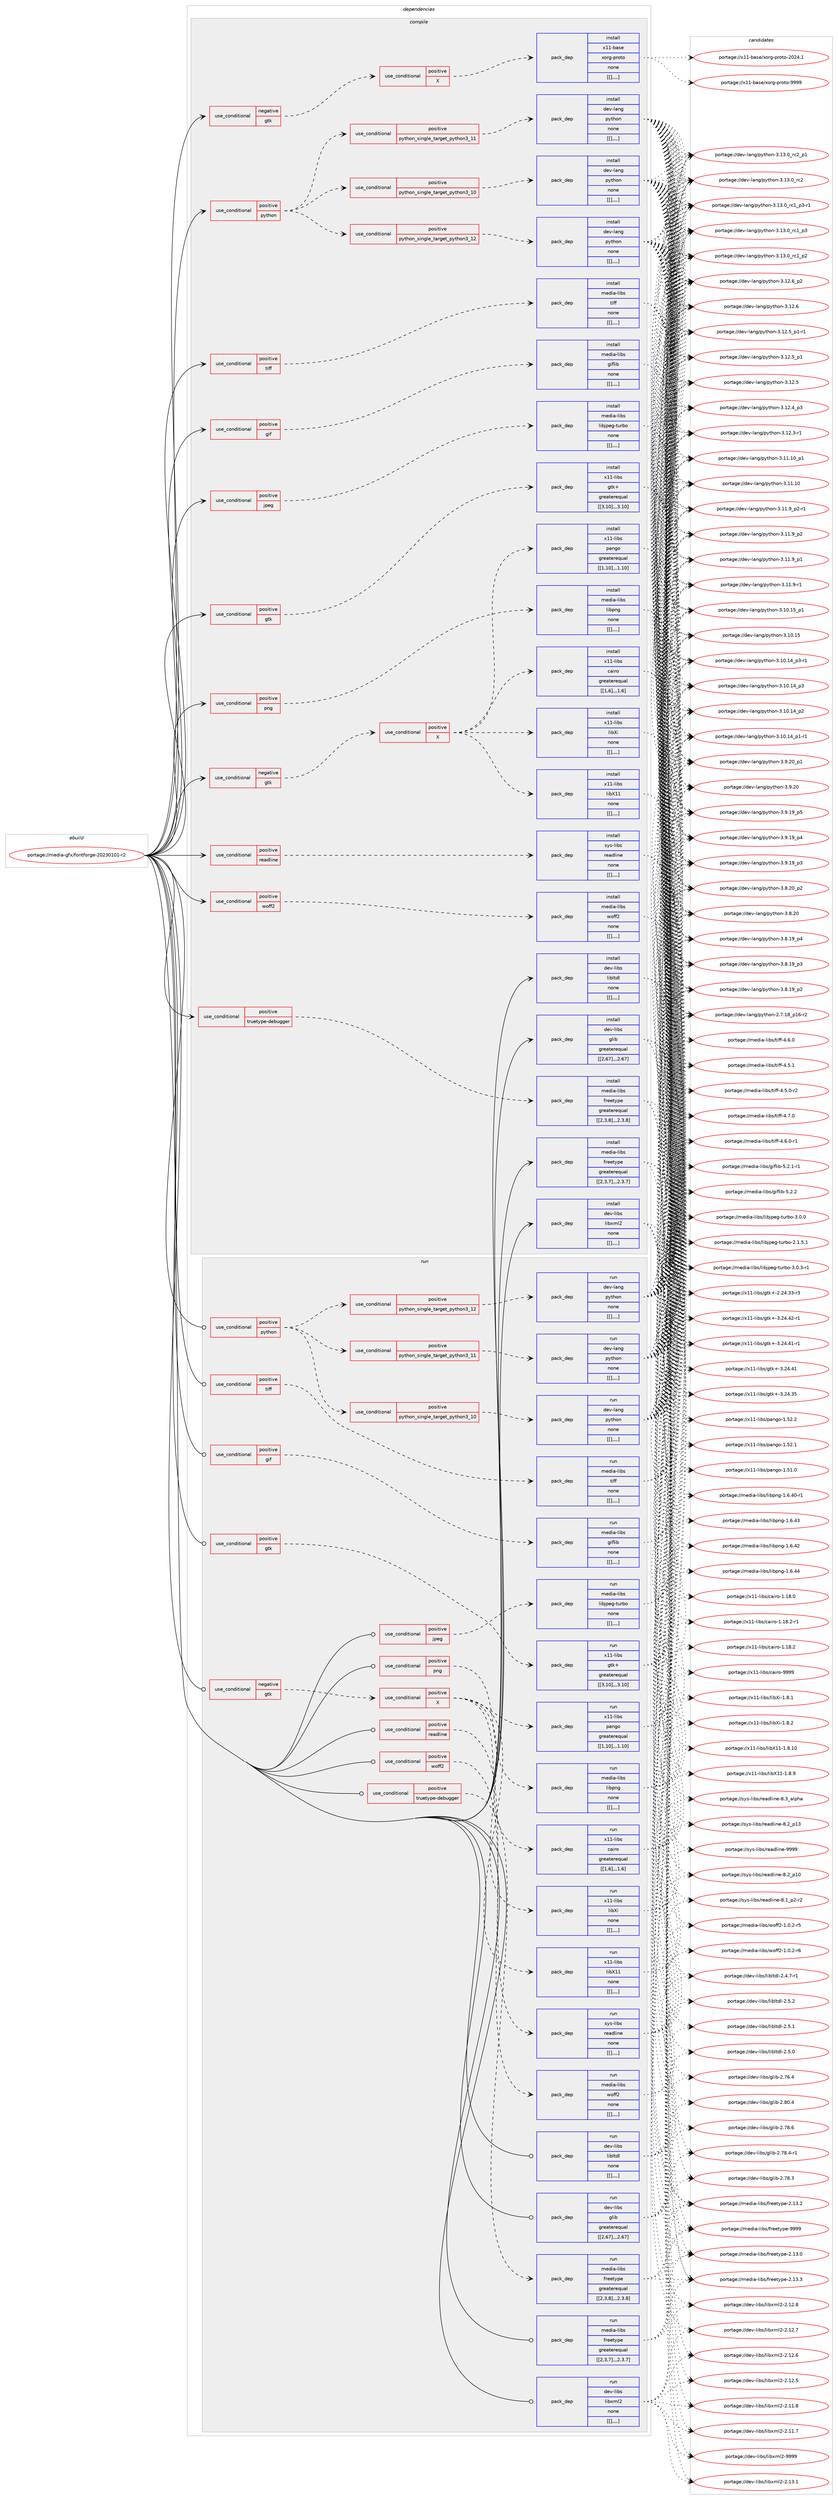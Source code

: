 digraph prolog {

# *************
# Graph options
# *************

newrank=true;
concentrate=true;
compound=true;
graph [rankdir=LR,fontname=Helvetica,fontsize=10,ranksep=1.5];#, ranksep=2.5, nodesep=0.2];
edge  [arrowhead=vee];
node  [fontname=Helvetica,fontsize=10];

# **********
# The ebuild
# **********

subgraph cluster_leftcol {
color=gray;
label=<<i>ebuild</i>>;
id [label="portage://media-gfx/fontforge-20230101-r2", color=red, width=4, href="../media-gfx/fontforge-20230101-r2.svg"];
}

# ****************
# The dependencies
# ****************

subgraph cluster_midcol {
color=gray;
label=<<i>dependencies</i>>;
subgraph cluster_compile {
fillcolor="#eeeeee";
style=filled;
label=<<i>compile</i>>;
subgraph cond75376 {
dependency296211 [label=<<TABLE BORDER="0" CELLBORDER="1" CELLSPACING="0" CELLPADDING="4"><TR><TD ROWSPAN="3" CELLPADDING="10">use_conditional</TD></TR><TR><TD>negative</TD></TR><TR><TD>gtk</TD></TR></TABLE>>, shape=none, color=red];
subgraph cond75377 {
dependency296212 [label=<<TABLE BORDER="0" CELLBORDER="1" CELLSPACING="0" CELLPADDING="4"><TR><TD ROWSPAN="3" CELLPADDING="10">use_conditional</TD></TR><TR><TD>positive</TD></TR><TR><TD>X</TD></TR></TABLE>>, shape=none, color=red];
subgraph pack218472 {
dependency296213 [label=<<TABLE BORDER="0" CELLBORDER="1" CELLSPACING="0" CELLPADDING="4" WIDTH="220"><TR><TD ROWSPAN="6" CELLPADDING="30">pack_dep</TD></TR><TR><TD WIDTH="110">install</TD></TR><TR><TD>x11-base</TD></TR><TR><TD>xorg-proto</TD></TR><TR><TD>none</TD></TR><TR><TD>[[],,,,]</TD></TR></TABLE>>, shape=none, color=blue];
}
dependency296212:e -> dependency296213:w [weight=20,style="dashed",arrowhead="vee"];
}
dependency296211:e -> dependency296212:w [weight=20,style="dashed",arrowhead="vee"];
}
id:e -> dependency296211:w [weight=20,style="solid",arrowhead="vee"];
subgraph cond75378 {
dependency296214 [label=<<TABLE BORDER="0" CELLBORDER="1" CELLSPACING="0" CELLPADDING="4"><TR><TD ROWSPAN="3" CELLPADDING="10">use_conditional</TD></TR><TR><TD>negative</TD></TR><TR><TD>gtk</TD></TR></TABLE>>, shape=none, color=red];
subgraph cond75379 {
dependency296215 [label=<<TABLE BORDER="0" CELLBORDER="1" CELLSPACING="0" CELLPADDING="4"><TR><TD ROWSPAN="3" CELLPADDING="10">use_conditional</TD></TR><TR><TD>positive</TD></TR><TR><TD>X</TD></TR></TABLE>>, shape=none, color=red];
subgraph pack218473 {
dependency296216 [label=<<TABLE BORDER="0" CELLBORDER="1" CELLSPACING="0" CELLPADDING="4" WIDTH="220"><TR><TD ROWSPAN="6" CELLPADDING="30">pack_dep</TD></TR><TR><TD WIDTH="110">install</TD></TR><TR><TD>x11-libs</TD></TR><TR><TD>cairo</TD></TR><TR><TD>greaterequal</TD></TR><TR><TD>[[1,6],,,1.6]</TD></TR></TABLE>>, shape=none, color=blue];
}
dependency296215:e -> dependency296216:w [weight=20,style="dashed",arrowhead="vee"];
subgraph pack218474 {
dependency296217 [label=<<TABLE BORDER="0" CELLBORDER="1" CELLSPACING="0" CELLPADDING="4" WIDTH="220"><TR><TD ROWSPAN="6" CELLPADDING="30">pack_dep</TD></TR><TR><TD WIDTH="110">install</TD></TR><TR><TD>x11-libs</TD></TR><TR><TD>pango</TD></TR><TR><TD>greaterequal</TD></TR><TR><TD>[[1,10],,,1.10]</TD></TR></TABLE>>, shape=none, color=blue];
}
dependency296215:e -> dependency296217:w [weight=20,style="dashed",arrowhead="vee"];
subgraph pack218475 {
dependency296218 [label=<<TABLE BORDER="0" CELLBORDER="1" CELLSPACING="0" CELLPADDING="4" WIDTH="220"><TR><TD ROWSPAN="6" CELLPADDING="30">pack_dep</TD></TR><TR><TD WIDTH="110">install</TD></TR><TR><TD>x11-libs</TD></TR><TR><TD>libX11</TD></TR><TR><TD>none</TD></TR><TR><TD>[[],,,,]</TD></TR></TABLE>>, shape=none, color=blue];
}
dependency296215:e -> dependency296218:w [weight=20,style="dashed",arrowhead="vee"];
subgraph pack218476 {
dependency296219 [label=<<TABLE BORDER="0" CELLBORDER="1" CELLSPACING="0" CELLPADDING="4" WIDTH="220"><TR><TD ROWSPAN="6" CELLPADDING="30">pack_dep</TD></TR><TR><TD WIDTH="110">install</TD></TR><TR><TD>x11-libs</TD></TR><TR><TD>libXi</TD></TR><TR><TD>none</TD></TR><TR><TD>[[],,,,]</TD></TR></TABLE>>, shape=none, color=blue];
}
dependency296215:e -> dependency296219:w [weight=20,style="dashed",arrowhead="vee"];
}
dependency296214:e -> dependency296215:w [weight=20,style="dashed",arrowhead="vee"];
}
id:e -> dependency296214:w [weight=20,style="solid",arrowhead="vee"];
subgraph cond75380 {
dependency296220 [label=<<TABLE BORDER="0" CELLBORDER="1" CELLSPACING="0" CELLPADDING="4"><TR><TD ROWSPAN="3" CELLPADDING="10">use_conditional</TD></TR><TR><TD>positive</TD></TR><TR><TD>gif</TD></TR></TABLE>>, shape=none, color=red];
subgraph pack218477 {
dependency296221 [label=<<TABLE BORDER="0" CELLBORDER="1" CELLSPACING="0" CELLPADDING="4" WIDTH="220"><TR><TD ROWSPAN="6" CELLPADDING="30">pack_dep</TD></TR><TR><TD WIDTH="110">install</TD></TR><TR><TD>media-libs</TD></TR><TR><TD>giflib</TD></TR><TR><TD>none</TD></TR><TR><TD>[[],,,,]</TD></TR></TABLE>>, shape=none, color=blue];
}
dependency296220:e -> dependency296221:w [weight=20,style="dashed",arrowhead="vee"];
}
id:e -> dependency296220:w [weight=20,style="solid",arrowhead="vee"];
subgraph cond75381 {
dependency296222 [label=<<TABLE BORDER="0" CELLBORDER="1" CELLSPACING="0" CELLPADDING="4"><TR><TD ROWSPAN="3" CELLPADDING="10">use_conditional</TD></TR><TR><TD>positive</TD></TR><TR><TD>gtk</TD></TR></TABLE>>, shape=none, color=red];
subgraph pack218478 {
dependency296223 [label=<<TABLE BORDER="0" CELLBORDER="1" CELLSPACING="0" CELLPADDING="4" WIDTH="220"><TR><TD ROWSPAN="6" CELLPADDING="30">pack_dep</TD></TR><TR><TD WIDTH="110">install</TD></TR><TR><TD>x11-libs</TD></TR><TR><TD>gtk+</TD></TR><TR><TD>greaterequal</TD></TR><TR><TD>[[3,10],,,3.10]</TD></TR></TABLE>>, shape=none, color=blue];
}
dependency296222:e -> dependency296223:w [weight=20,style="dashed",arrowhead="vee"];
}
id:e -> dependency296222:w [weight=20,style="solid",arrowhead="vee"];
subgraph cond75382 {
dependency296224 [label=<<TABLE BORDER="0" CELLBORDER="1" CELLSPACING="0" CELLPADDING="4"><TR><TD ROWSPAN="3" CELLPADDING="10">use_conditional</TD></TR><TR><TD>positive</TD></TR><TR><TD>jpeg</TD></TR></TABLE>>, shape=none, color=red];
subgraph pack218479 {
dependency296225 [label=<<TABLE BORDER="0" CELLBORDER="1" CELLSPACING="0" CELLPADDING="4" WIDTH="220"><TR><TD ROWSPAN="6" CELLPADDING="30">pack_dep</TD></TR><TR><TD WIDTH="110">install</TD></TR><TR><TD>media-libs</TD></TR><TR><TD>libjpeg-turbo</TD></TR><TR><TD>none</TD></TR><TR><TD>[[],,,,]</TD></TR></TABLE>>, shape=none, color=blue];
}
dependency296224:e -> dependency296225:w [weight=20,style="dashed",arrowhead="vee"];
}
id:e -> dependency296224:w [weight=20,style="solid",arrowhead="vee"];
subgraph cond75383 {
dependency296226 [label=<<TABLE BORDER="0" CELLBORDER="1" CELLSPACING="0" CELLPADDING="4"><TR><TD ROWSPAN="3" CELLPADDING="10">use_conditional</TD></TR><TR><TD>positive</TD></TR><TR><TD>png</TD></TR></TABLE>>, shape=none, color=red];
subgraph pack218480 {
dependency296227 [label=<<TABLE BORDER="0" CELLBORDER="1" CELLSPACING="0" CELLPADDING="4" WIDTH="220"><TR><TD ROWSPAN="6" CELLPADDING="30">pack_dep</TD></TR><TR><TD WIDTH="110">install</TD></TR><TR><TD>media-libs</TD></TR><TR><TD>libpng</TD></TR><TR><TD>none</TD></TR><TR><TD>[[],,,,]</TD></TR></TABLE>>, shape=none, color=blue];
}
dependency296226:e -> dependency296227:w [weight=20,style="dashed",arrowhead="vee"];
}
id:e -> dependency296226:w [weight=20,style="solid",arrowhead="vee"];
subgraph cond75384 {
dependency296228 [label=<<TABLE BORDER="0" CELLBORDER="1" CELLSPACING="0" CELLPADDING="4"><TR><TD ROWSPAN="3" CELLPADDING="10">use_conditional</TD></TR><TR><TD>positive</TD></TR><TR><TD>python</TD></TR></TABLE>>, shape=none, color=red];
subgraph cond75385 {
dependency296229 [label=<<TABLE BORDER="0" CELLBORDER="1" CELLSPACING="0" CELLPADDING="4"><TR><TD ROWSPAN="3" CELLPADDING="10">use_conditional</TD></TR><TR><TD>positive</TD></TR><TR><TD>python_single_target_python3_10</TD></TR></TABLE>>, shape=none, color=red];
subgraph pack218481 {
dependency296230 [label=<<TABLE BORDER="0" CELLBORDER="1" CELLSPACING="0" CELLPADDING="4" WIDTH="220"><TR><TD ROWSPAN="6" CELLPADDING="30">pack_dep</TD></TR><TR><TD WIDTH="110">install</TD></TR><TR><TD>dev-lang</TD></TR><TR><TD>python</TD></TR><TR><TD>none</TD></TR><TR><TD>[[],,,,]</TD></TR></TABLE>>, shape=none, color=blue];
}
dependency296229:e -> dependency296230:w [weight=20,style="dashed",arrowhead="vee"];
}
dependency296228:e -> dependency296229:w [weight=20,style="dashed",arrowhead="vee"];
subgraph cond75386 {
dependency296231 [label=<<TABLE BORDER="0" CELLBORDER="1" CELLSPACING="0" CELLPADDING="4"><TR><TD ROWSPAN="3" CELLPADDING="10">use_conditional</TD></TR><TR><TD>positive</TD></TR><TR><TD>python_single_target_python3_11</TD></TR></TABLE>>, shape=none, color=red];
subgraph pack218482 {
dependency296232 [label=<<TABLE BORDER="0" CELLBORDER="1" CELLSPACING="0" CELLPADDING="4" WIDTH="220"><TR><TD ROWSPAN="6" CELLPADDING="30">pack_dep</TD></TR><TR><TD WIDTH="110">install</TD></TR><TR><TD>dev-lang</TD></TR><TR><TD>python</TD></TR><TR><TD>none</TD></TR><TR><TD>[[],,,,]</TD></TR></TABLE>>, shape=none, color=blue];
}
dependency296231:e -> dependency296232:w [weight=20,style="dashed",arrowhead="vee"];
}
dependency296228:e -> dependency296231:w [weight=20,style="dashed",arrowhead="vee"];
subgraph cond75387 {
dependency296233 [label=<<TABLE BORDER="0" CELLBORDER="1" CELLSPACING="0" CELLPADDING="4"><TR><TD ROWSPAN="3" CELLPADDING="10">use_conditional</TD></TR><TR><TD>positive</TD></TR><TR><TD>python_single_target_python3_12</TD></TR></TABLE>>, shape=none, color=red];
subgraph pack218483 {
dependency296234 [label=<<TABLE BORDER="0" CELLBORDER="1" CELLSPACING="0" CELLPADDING="4" WIDTH="220"><TR><TD ROWSPAN="6" CELLPADDING="30">pack_dep</TD></TR><TR><TD WIDTH="110">install</TD></TR><TR><TD>dev-lang</TD></TR><TR><TD>python</TD></TR><TR><TD>none</TD></TR><TR><TD>[[],,,,]</TD></TR></TABLE>>, shape=none, color=blue];
}
dependency296233:e -> dependency296234:w [weight=20,style="dashed",arrowhead="vee"];
}
dependency296228:e -> dependency296233:w [weight=20,style="dashed",arrowhead="vee"];
}
id:e -> dependency296228:w [weight=20,style="solid",arrowhead="vee"];
subgraph cond75388 {
dependency296235 [label=<<TABLE BORDER="0" CELLBORDER="1" CELLSPACING="0" CELLPADDING="4"><TR><TD ROWSPAN="3" CELLPADDING="10">use_conditional</TD></TR><TR><TD>positive</TD></TR><TR><TD>readline</TD></TR></TABLE>>, shape=none, color=red];
subgraph pack218484 {
dependency296236 [label=<<TABLE BORDER="0" CELLBORDER="1" CELLSPACING="0" CELLPADDING="4" WIDTH="220"><TR><TD ROWSPAN="6" CELLPADDING="30">pack_dep</TD></TR><TR><TD WIDTH="110">install</TD></TR><TR><TD>sys-libs</TD></TR><TR><TD>readline</TD></TR><TR><TD>none</TD></TR><TR><TD>[[],,,,]</TD></TR></TABLE>>, shape=none, color=blue];
}
dependency296235:e -> dependency296236:w [weight=20,style="dashed",arrowhead="vee"];
}
id:e -> dependency296235:w [weight=20,style="solid",arrowhead="vee"];
subgraph cond75389 {
dependency296237 [label=<<TABLE BORDER="0" CELLBORDER="1" CELLSPACING="0" CELLPADDING="4"><TR><TD ROWSPAN="3" CELLPADDING="10">use_conditional</TD></TR><TR><TD>positive</TD></TR><TR><TD>tiff</TD></TR></TABLE>>, shape=none, color=red];
subgraph pack218485 {
dependency296238 [label=<<TABLE BORDER="0" CELLBORDER="1" CELLSPACING="0" CELLPADDING="4" WIDTH="220"><TR><TD ROWSPAN="6" CELLPADDING="30">pack_dep</TD></TR><TR><TD WIDTH="110">install</TD></TR><TR><TD>media-libs</TD></TR><TR><TD>tiff</TD></TR><TR><TD>none</TD></TR><TR><TD>[[],,,,]</TD></TR></TABLE>>, shape=none, color=blue];
}
dependency296237:e -> dependency296238:w [weight=20,style="dashed",arrowhead="vee"];
}
id:e -> dependency296237:w [weight=20,style="solid",arrowhead="vee"];
subgraph cond75390 {
dependency296239 [label=<<TABLE BORDER="0" CELLBORDER="1" CELLSPACING="0" CELLPADDING="4"><TR><TD ROWSPAN="3" CELLPADDING="10">use_conditional</TD></TR><TR><TD>positive</TD></TR><TR><TD>truetype-debugger</TD></TR></TABLE>>, shape=none, color=red];
subgraph pack218486 {
dependency296240 [label=<<TABLE BORDER="0" CELLBORDER="1" CELLSPACING="0" CELLPADDING="4" WIDTH="220"><TR><TD ROWSPAN="6" CELLPADDING="30">pack_dep</TD></TR><TR><TD WIDTH="110">install</TD></TR><TR><TD>media-libs</TD></TR><TR><TD>freetype</TD></TR><TR><TD>greaterequal</TD></TR><TR><TD>[[2,3,8],,,2.3.8]</TD></TR></TABLE>>, shape=none, color=blue];
}
dependency296239:e -> dependency296240:w [weight=20,style="dashed",arrowhead="vee"];
}
id:e -> dependency296239:w [weight=20,style="solid",arrowhead="vee"];
subgraph cond75391 {
dependency296241 [label=<<TABLE BORDER="0" CELLBORDER="1" CELLSPACING="0" CELLPADDING="4"><TR><TD ROWSPAN="3" CELLPADDING="10">use_conditional</TD></TR><TR><TD>positive</TD></TR><TR><TD>woff2</TD></TR></TABLE>>, shape=none, color=red];
subgraph pack218487 {
dependency296242 [label=<<TABLE BORDER="0" CELLBORDER="1" CELLSPACING="0" CELLPADDING="4" WIDTH="220"><TR><TD ROWSPAN="6" CELLPADDING="30">pack_dep</TD></TR><TR><TD WIDTH="110">install</TD></TR><TR><TD>media-libs</TD></TR><TR><TD>woff2</TD></TR><TR><TD>none</TD></TR><TR><TD>[[],,,,]</TD></TR></TABLE>>, shape=none, color=blue];
}
dependency296241:e -> dependency296242:w [weight=20,style="dashed",arrowhead="vee"];
}
id:e -> dependency296241:w [weight=20,style="solid",arrowhead="vee"];
subgraph pack218488 {
dependency296243 [label=<<TABLE BORDER="0" CELLBORDER="1" CELLSPACING="0" CELLPADDING="4" WIDTH="220"><TR><TD ROWSPAN="6" CELLPADDING="30">pack_dep</TD></TR><TR><TD WIDTH="110">install</TD></TR><TR><TD>dev-libs</TD></TR><TR><TD>glib</TD></TR><TR><TD>greaterequal</TD></TR><TR><TD>[[2,67],,,2.67]</TD></TR></TABLE>>, shape=none, color=blue];
}
id:e -> dependency296243:w [weight=20,style="solid",arrowhead="vee"];
subgraph pack218489 {
dependency296244 [label=<<TABLE BORDER="0" CELLBORDER="1" CELLSPACING="0" CELLPADDING="4" WIDTH="220"><TR><TD ROWSPAN="6" CELLPADDING="30">pack_dep</TD></TR><TR><TD WIDTH="110">install</TD></TR><TR><TD>dev-libs</TD></TR><TR><TD>libltdl</TD></TR><TR><TD>none</TD></TR><TR><TD>[[],,,,]</TD></TR></TABLE>>, shape=none, color=blue];
}
id:e -> dependency296244:w [weight=20,style="solid",arrowhead="vee"];
subgraph pack218490 {
dependency296245 [label=<<TABLE BORDER="0" CELLBORDER="1" CELLSPACING="0" CELLPADDING="4" WIDTH="220"><TR><TD ROWSPAN="6" CELLPADDING="30">pack_dep</TD></TR><TR><TD WIDTH="110">install</TD></TR><TR><TD>dev-libs</TD></TR><TR><TD>libxml2</TD></TR><TR><TD>none</TD></TR><TR><TD>[[],,,,]</TD></TR></TABLE>>, shape=none, color=blue];
}
id:e -> dependency296245:w [weight=20,style="solid",arrowhead="vee"];
subgraph pack218491 {
dependency296246 [label=<<TABLE BORDER="0" CELLBORDER="1" CELLSPACING="0" CELLPADDING="4" WIDTH="220"><TR><TD ROWSPAN="6" CELLPADDING="30">pack_dep</TD></TR><TR><TD WIDTH="110">install</TD></TR><TR><TD>media-libs</TD></TR><TR><TD>freetype</TD></TR><TR><TD>greaterequal</TD></TR><TR><TD>[[2,3,7],,,2.3.7]</TD></TR></TABLE>>, shape=none, color=blue];
}
id:e -> dependency296246:w [weight=20,style="solid",arrowhead="vee"];
}
subgraph cluster_compileandrun {
fillcolor="#eeeeee";
style=filled;
label=<<i>compile and run</i>>;
}
subgraph cluster_run {
fillcolor="#eeeeee";
style=filled;
label=<<i>run</i>>;
subgraph cond75392 {
dependency296247 [label=<<TABLE BORDER="0" CELLBORDER="1" CELLSPACING="0" CELLPADDING="4"><TR><TD ROWSPAN="3" CELLPADDING="10">use_conditional</TD></TR><TR><TD>negative</TD></TR><TR><TD>gtk</TD></TR></TABLE>>, shape=none, color=red];
subgraph cond75393 {
dependency296248 [label=<<TABLE BORDER="0" CELLBORDER="1" CELLSPACING="0" CELLPADDING="4"><TR><TD ROWSPAN="3" CELLPADDING="10">use_conditional</TD></TR><TR><TD>positive</TD></TR><TR><TD>X</TD></TR></TABLE>>, shape=none, color=red];
subgraph pack218492 {
dependency296249 [label=<<TABLE BORDER="0" CELLBORDER="1" CELLSPACING="0" CELLPADDING="4" WIDTH="220"><TR><TD ROWSPAN="6" CELLPADDING="30">pack_dep</TD></TR><TR><TD WIDTH="110">run</TD></TR><TR><TD>x11-libs</TD></TR><TR><TD>cairo</TD></TR><TR><TD>greaterequal</TD></TR><TR><TD>[[1,6],,,1.6]</TD></TR></TABLE>>, shape=none, color=blue];
}
dependency296248:e -> dependency296249:w [weight=20,style="dashed",arrowhead="vee"];
subgraph pack218493 {
dependency296250 [label=<<TABLE BORDER="0" CELLBORDER="1" CELLSPACING="0" CELLPADDING="4" WIDTH="220"><TR><TD ROWSPAN="6" CELLPADDING="30">pack_dep</TD></TR><TR><TD WIDTH="110">run</TD></TR><TR><TD>x11-libs</TD></TR><TR><TD>pango</TD></TR><TR><TD>greaterequal</TD></TR><TR><TD>[[1,10],,,1.10]</TD></TR></TABLE>>, shape=none, color=blue];
}
dependency296248:e -> dependency296250:w [weight=20,style="dashed",arrowhead="vee"];
subgraph pack218494 {
dependency296251 [label=<<TABLE BORDER="0" CELLBORDER="1" CELLSPACING="0" CELLPADDING="4" WIDTH="220"><TR><TD ROWSPAN="6" CELLPADDING="30">pack_dep</TD></TR><TR><TD WIDTH="110">run</TD></TR><TR><TD>x11-libs</TD></TR><TR><TD>libX11</TD></TR><TR><TD>none</TD></TR><TR><TD>[[],,,,]</TD></TR></TABLE>>, shape=none, color=blue];
}
dependency296248:e -> dependency296251:w [weight=20,style="dashed",arrowhead="vee"];
subgraph pack218495 {
dependency296252 [label=<<TABLE BORDER="0" CELLBORDER="1" CELLSPACING="0" CELLPADDING="4" WIDTH="220"><TR><TD ROWSPAN="6" CELLPADDING="30">pack_dep</TD></TR><TR><TD WIDTH="110">run</TD></TR><TR><TD>x11-libs</TD></TR><TR><TD>libXi</TD></TR><TR><TD>none</TD></TR><TR><TD>[[],,,,]</TD></TR></TABLE>>, shape=none, color=blue];
}
dependency296248:e -> dependency296252:w [weight=20,style="dashed",arrowhead="vee"];
}
dependency296247:e -> dependency296248:w [weight=20,style="dashed",arrowhead="vee"];
}
id:e -> dependency296247:w [weight=20,style="solid",arrowhead="odot"];
subgraph cond75394 {
dependency296253 [label=<<TABLE BORDER="0" CELLBORDER="1" CELLSPACING="0" CELLPADDING="4"><TR><TD ROWSPAN="3" CELLPADDING="10">use_conditional</TD></TR><TR><TD>positive</TD></TR><TR><TD>gif</TD></TR></TABLE>>, shape=none, color=red];
subgraph pack218496 {
dependency296254 [label=<<TABLE BORDER="0" CELLBORDER="1" CELLSPACING="0" CELLPADDING="4" WIDTH="220"><TR><TD ROWSPAN="6" CELLPADDING="30">pack_dep</TD></TR><TR><TD WIDTH="110">run</TD></TR><TR><TD>media-libs</TD></TR><TR><TD>giflib</TD></TR><TR><TD>none</TD></TR><TR><TD>[[],,,,]</TD></TR></TABLE>>, shape=none, color=blue];
}
dependency296253:e -> dependency296254:w [weight=20,style="dashed",arrowhead="vee"];
}
id:e -> dependency296253:w [weight=20,style="solid",arrowhead="odot"];
subgraph cond75395 {
dependency296255 [label=<<TABLE BORDER="0" CELLBORDER="1" CELLSPACING="0" CELLPADDING="4"><TR><TD ROWSPAN="3" CELLPADDING="10">use_conditional</TD></TR><TR><TD>positive</TD></TR><TR><TD>gtk</TD></TR></TABLE>>, shape=none, color=red];
subgraph pack218497 {
dependency296256 [label=<<TABLE BORDER="0" CELLBORDER="1" CELLSPACING="0" CELLPADDING="4" WIDTH="220"><TR><TD ROWSPAN="6" CELLPADDING="30">pack_dep</TD></TR><TR><TD WIDTH="110">run</TD></TR><TR><TD>x11-libs</TD></TR><TR><TD>gtk+</TD></TR><TR><TD>greaterequal</TD></TR><TR><TD>[[3,10],,,3.10]</TD></TR></TABLE>>, shape=none, color=blue];
}
dependency296255:e -> dependency296256:w [weight=20,style="dashed",arrowhead="vee"];
}
id:e -> dependency296255:w [weight=20,style="solid",arrowhead="odot"];
subgraph cond75396 {
dependency296257 [label=<<TABLE BORDER="0" CELLBORDER="1" CELLSPACING="0" CELLPADDING="4"><TR><TD ROWSPAN="3" CELLPADDING="10">use_conditional</TD></TR><TR><TD>positive</TD></TR><TR><TD>jpeg</TD></TR></TABLE>>, shape=none, color=red];
subgraph pack218498 {
dependency296258 [label=<<TABLE BORDER="0" CELLBORDER="1" CELLSPACING="0" CELLPADDING="4" WIDTH="220"><TR><TD ROWSPAN="6" CELLPADDING="30">pack_dep</TD></TR><TR><TD WIDTH="110">run</TD></TR><TR><TD>media-libs</TD></TR><TR><TD>libjpeg-turbo</TD></TR><TR><TD>none</TD></TR><TR><TD>[[],,,,]</TD></TR></TABLE>>, shape=none, color=blue];
}
dependency296257:e -> dependency296258:w [weight=20,style="dashed",arrowhead="vee"];
}
id:e -> dependency296257:w [weight=20,style="solid",arrowhead="odot"];
subgraph cond75397 {
dependency296259 [label=<<TABLE BORDER="0" CELLBORDER="1" CELLSPACING="0" CELLPADDING="4"><TR><TD ROWSPAN="3" CELLPADDING="10">use_conditional</TD></TR><TR><TD>positive</TD></TR><TR><TD>png</TD></TR></TABLE>>, shape=none, color=red];
subgraph pack218499 {
dependency296260 [label=<<TABLE BORDER="0" CELLBORDER="1" CELLSPACING="0" CELLPADDING="4" WIDTH="220"><TR><TD ROWSPAN="6" CELLPADDING="30">pack_dep</TD></TR><TR><TD WIDTH="110">run</TD></TR><TR><TD>media-libs</TD></TR><TR><TD>libpng</TD></TR><TR><TD>none</TD></TR><TR><TD>[[],,,,]</TD></TR></TABLE>>, shape=none, color=blue];
}
dependency296259:e -> dependency296260:w [weight=20,style="dashed",arrowhead="vee"];
}
id:e -> dependency296259:w [weight=20,style="solid",arrowhead="odot"];
subgraph cond75398 {
dependency296261 [label=<<TABLE BORDER="0" CELLBORDER="1" CELLSPACING="0" CELLPADDING="4"><TR><TD ROWSPAN="3" CELLPADDING="10">use_conditional</TD></TR><TR><TD>positive</TD></TR><TR><TD>python</TD></TR></TABLE>>, shape=none, color=red];
subgraph cond75399 {
dependency296262 [label=<<TABLE BORDER="0" CELLBORDER="1" CELLSPACING="0" CELLPADDING="4"><TR><TD ROWSPAN="3" CELLPADDING="10">use_conditional</TD></TR><TR><TD>positive</TD></TR><TR><TD>python_single_target_python3_10</TD></TR></TABLE>>, shape=none, color=red];
subgraph pack218500 {
dependency296263 [label=<<TABLE BORDER="0" CELLBORDER="1" CELLSPACING="0" CELLPADDING="4" WIDTH="220"><TR><TD ROWSPAN="6" CELLPADDING="30">pack_dep</TD></TR><TR><TD WIDTH="110">run</TD></TR><TR><TD>dev-lang</TD></TR><TR><TD>python</TD></TR><TR><TD>none</TD></TR><TR><TD>[[],,,,]</TD></TR></TABLE>>, shape=none, color=blue];
}
dependency296262:e -> dependency296263:w [weight=20,style="dashed",arrowhead="vee"];
}
dependency296261:e -> dependency296262:w [weight=20,style="dashed",arrowhead="vee"];
subgraph cond75400 {
dependency296264 [label=<<TABLE BORDER="0" CELLBORDER="1" CELLSPACING="0" CELLPADDING="4"><TR><TD ROWSPAN="3" CELLPADDING="10">use_conditional</TD></TR><TR><TD>positive</TD></TR><TR><TD>python_single_target_python3_11</TD></TR></TABLE>>, shape=none, color=red];
subgraph pack218501 {
dependency296265 [label=<<TABLE BORDER="0" CELLBORDER="1" CELLSPACING="0" CELLPADDING="4" WIDTH="220"><TR><TD ROWSPAN="6" CELLPADDING="30">pack_dep</TD></TR><TR><TD WIDTH="110">run</TD></TR><TR><TD>dev-lang</TD></TR><TR><TD>python</TD></TR><TR><TD>none</TD></TR><TR><TD>[[],,,,]</TD></TR></TABLE>>, shape=none, color=blue];
}
dependency296264:e -> dependency296265:w [weight=20,style="dashed",arrowhead="vee"];
}
dependency296261:e -> dependency296264:w [weight=20,style="dashed",arrowhead="vee"];
subgraph cond75401 {
dependency296266 [label=<<TABLE BORDER="0" CELLBORDER="1" CELLSPACING="0" CELLPADDING="4"><TR><TD ROWSPAN="3" CELLPADDING="10">use_conditional</TD></TR><TR><TD>positive</TD></TR><TR><TD>python_single_target_python3_12</TD></TR></TABLE>>, shape=none, color=red];
subgraph pack218502 {
dependency296267 [label=<<TABLE BORDER="0" CELLBORDER="1" CELLSPACING="0" CELLPADDING="4" WIDTH="220"><TR><TD ROWSPAN="6" CELLPADDING="30">pack_dep</TD></TR><TR><TD WIDTH="110">run</TD></TR><TR><TD>dev-lang</TD></TR><TR><TD>python</TD></TR><TR><TD>none</TD></TR><TR><TD>[[],,,,]</TD></TR></TABLE>>, shape=none, color=blue];
}
dependency296266:e -> dependency296267:w [weight=20,style="dashed",arrowhead="vee"];
}
dependency296261:e -> dependency296266:w [weight=20,style="dashed",arrowhead="vee"];
}
id:e -> dependency296261:w [weight=20,style="solid",arrowhead="odot"];
subgraph cond75402 {
dependency296268 [label=<<TABLE BORDER="0" CELLBORDER="1" CELLSPACING="0" CELLPADDING="4"><TR><TD ROWSPAN="3" CELLPADDING="10">use_conditional</TD></TR><TR><TD>positive</TD></TR><TR><TD>readline</TD></TR></TABLE>>, shape=none, color=red];
subgraph pack218503 {
dependency296269 [label=<<TABLE BORDER="0" CELLBORDER="1" CELLSPACING="0" CELLPADDING="4" WIDTH="220"><TR><TD ROWSPAN="6" CELLPADDING="30">pack_dep</TD></TR><TR><TD WIDTH="110">run</TD></TR><TR><TD>sys-libs</TD></TR><TR><TD>readline</TD></TR><TR><TD>none</TD></TR><TR><TD>[[],,,,]</TD></TR></TABLE>>, shape=none, color=blue];
}
dependency296268:e -> dependency296269:w [weight=20,style="dashed",arrowhead="vee"];
}
id:e -> dependency296268:w [weight=20,style="solid",arrowhead="odot"];
subgraph cond75403 {
dependency296270 [label=<<TABLE BORDER="0" CELLBORDER="1" CELLSPACING="0" CELLPADDING="4"><TR><TD ROWSPAN="3" CELLPADDING="10">use_conditional</TD></TR><TR><TD>positive</TD></TR><TR><TD>tiff</TD></TR></TABLE>>, shape=none, color=red];
subgraph pack218504 {
dependency296271 [label=<<TABLE BORDER="0" CELLBORDER="1" CELLSPACING="0" CELLPADDING="4" WIDTH="220"><TR><TD ROWSPAN="6" CELLPADDING="30">pack_dep</TD></TR><TR><TD WIDTH="110">run</TD></TR><TR><TD>media-libs</TD></TR><TR><TD>tiff</TD></TR><TR><TD>none</TD></TR><TR><TD>[[],,,,]</TD></TR></TABLE>>, shape=none, color=blue];
}
dependency296270:e -> dependency296271:w [weight=20,style="dashed",arrowhead="vee"];
}
id:e -> dependency296270:w [weight=20,style="solid",arrowhead="odot"];
subgraph cond75404 {
dependency296272 [label=<<TABLE BORDER="0" CELLBORDER="1" CELLSPACING="0" CELLPADDING="4"><TR><TD ROWSPAN="3" CELLPADDING="10">use_conditional</TD></TR><TR><TD>positive</TD></TR><TR><TD>truetype-debugger</TD></TR></TABLE>>, shape=none, color=red];
subgraph pack218505 {
dependency296273 [label=<<TABLE BORDER="0" CELLBORDER="1" CELLSPACING="0" CELLPADDING="4" WIDTH="220"><TR><TD ROWSPAN="6" CELLPADDING="30">pack_dep</TD></TR><TR><TD WIDTH="110">run</TD></TR><TR><TD>media-libs</TD></TR><TR><TD>freetype</TD></TR><TR><TD>greaterequal</TD></TR><TR><TD>[[2,3,8],,,2.3.8]</TD></TR></TABLE>>, shape=none, color=blue];
}
dependency296272:e -> dependency296273:w [weight=20,style="dashed",arrowhead="vee"];
}
id:e -> dependency296272:w [weight=20,style="solid",arrowhead="odot"];
subgraph cond75405 {
dependency296274 [label=<<TABLE BORDER="0" CELLBORDER="1" CELLSPACING="0" CELLPADDING="4"><TR><TD ROWSPAN="3" CELLPADDING="10">use_conditional</TD></TR><TR><TD>positive</TD></TR><TR><TD>woff2</TD></TR></TABLE>>, shape=none, color=red];
subgraph pack218506 {
dependency296275 [label=<<TABLE BORDER="0" CELLBORDER="1" CELLSPACING="0" CELLPADDING="4" WIDTH="220"><TR><TD ROWSPAN="6" CELLPADDING="30">pack_dep</TD></TR><TR><TD WIDTH="110">run</TD></TR><TR><TD>media-libs</TD></TR><TR><TD>woff2</TD></TR><TR><TD>none</TD></TR><TR><TD>[[],,,,]</TD></TR></TABLE>>, shape=none, color=blue];
}
dependency296274:e -> dependency296275:w [weight=20,style="dashed",arrowhead="vee"];
}
id:e -> dependency296274:w [weight=20,style="solid",arrowhead="odot"];
subgraph pack218507 {
dependency296276 [label=<<TABLE BORDER="0" CELLBORDER="1" CELLSPACING="0" CELLPADDING="4" WIDTH="220"><TR><TD ROWSPAN="6" CELLPADDING="30">pack_dep</TD></TR><TR><TD WIDTH="110">run</TD></TR><TR><TD>dev-libs</TD></TR><TR><TD>glib</TD></TR><TR><TD>greaterequal</TD></TR><TR><TD>[[2,67],,,2.67]</TD></TR></TABLE>>, shape=none, color=blue];
}
id:e -> dependency296276:w [weight=20,style="solid",arrowhead="odot"];
subgraph pack218508 {
dependency296277 [label=<<TABLE BORDER="0" CELLBORDER="1" CELLSPACING="0" CELLPADDING="4" WIDTH="220"><TR><TD ROWSPAN="6" CELLPADDING="30">pack_dep</TD></TR><TR><TD WIDTH="110">run</TD></TR><TR><TD>dev-libs</TD></TR><TR><TD>libltdl</TD></TR><TR><TD>none</TD></TR><TR><TD>[[],,,,]</TD></TR></TABLE>>, shape=none, color=blue];
}
id:e -> dependency296277:w [weight=20,style="solid",arrowhead="odot"];
subgraph pack218509 {
dependency296278 [label=<<TABLE BORDER="0" CELLBORDER="1" CELLSPACING="0" CELLPADDING="4" WIDTH="220"><TR><TD ROWSPAN="6" CELLPADDING="30">pack_dep</TD></TR><TR><TD WIDTH="110">run</TD></TR><TR><TD>dev-libs</TD></TR><TR><TD>libxml2</TD></TR><TR><TD>none</TD></TR><TR><TD>[[],,,,]</TD></TR></TABLE>>, shape=none, color=blue];
}
id:e -> dependency296278:w [weight=20,style="solid",arrowhead="odot"];
subgraph pack218510 {
dependency296279 [label=<<TABLE BORDER="0" CELLBORDER="1" CELLSPACING="0" CELLPADDING="4" WIDTH="220"><TR><TD ROWSPAN="6" CELLPADDING="30">pack_dep</TD></TR><TR><TD WIDTH="110">run</TD></TR><TR><TD>media-libs</TD></TR><TR><TD>freetype</TD></TR><TR><TD>greaterequal</TD></TR><TR><TD>[[2,3,7],,,2.3.7]</TD></TR></TABLE>>, shape=none, color=blue];
}
id:e -> dependency296279:w [weight=20,style="solid",arrowhead="odot"];
}
}

# **************
# The candidates
# **************

subgraph cluster_choices {
rank=same;
color=gray;
label=<<i>candidates</i>>;

subgraph choice218472 {
color=black;
nodesep=1;
choice120494945989711510147120111114103451121141111161114557575757 [label="portage://x11-base/xorg-proto-9999", color=red, width=4,href="../x11-base/xorg-proto-9999.svg"];
choice1204949459897115101471201111141034511211411111611145504850524649 [label="portage://x11-base/xorg-proto-2024.1", color=red, width=4,href="../x11-base/xorg-proto-2024.1.svg"];
dependency296213:e -> choice120494945989711510147120111114103451121141111161114557575757:w [style=dotted,weight="100"];
dependency296213:e -> choice1204949459897115101471201111141034511211411111611145504850524649:w [style=dotted,weight="100"];
}
subgraph choice218473 {
color=black;
nodesep=1;
choice120494945108105981154799971051141114557575757 [label="portage://x11-libs/cairo-9999", color=red, width=4,href="../x11-libs/cairo-9999.svg"];
choice12049494510810598115479997105114111454946495646504511449 [label="portage://x11-libs/cairo-1.18.2-r1", color=red, width=4,href="../x11-libs/cairo-1.18.2-r1.svg"];
choice1204949451081059811547999710511411145494649564650 [label="portage://x11-libs/cairo-1.18.2", color=red, width=4,href="../x11-libs/cairo-1.18.2.svg"];
choice1204949451081059811547999710511411145494649564648 [label="portage://x11-libs/cairo-1.18.0", color=red, width=4,href="../x11-libs/cairo-1.18.0.svg"];
dependency296216:e -> choice120494945108105981154799971051141114557575757:w [style=dotted,weight="100"];
dependency296216:e -> choice12049494510810598115479997105114111454946495646504511449:w [style=dotted,weight="100"];
dependency296216:e -> choice1204949451081059811547999710511411145494649564650:w [style=dotted,weight="100"];
dependency296216:e -> choice1204949451081059811547999710511411145494649564648:w [style=dotted,weight="100"];
}
subgraph choice218474 {
color=black;
nodesep=1;
choice12049494510810598115471129711010311145494653504650 [label="portage://x11-libs/pango-1.52.2", color=red, width=4,href="../x11-libs/pango-1.52.2.svg"];
choice12049494510810598115471129711010311145494653504649 [label="portage://x11-libs/pango-1.52.1", color=red, width=4,href="../x11-libs/pango-1.52.1.svg"];
choice12049494510810598115471129711010311145494653494648 [label="portage://x11-libs/pango-1.51.0", color=red, width=4,href="../x11-libs/pango-1.51.0.svg"];
dependency296217:e -> choice12049494510810598115471129711010311145494653504650:w [style=dotted,weight="100"];
dependency296217:e -> choice12049494510810598115471129711010311145494653504649:w [style=dotted,weight="100"];
dependency296217:e -> choice12049494510810598115471129711010311145494653494648:w [style=dotted,weight="100"];
}
subgraph choice218475 {
color=black;
nodesep=1;
choice12049494510810598115471081059888494945494656464948 [label="portage://x11-libs/libX11-1.8.10", color=red, width=4,href="../x11-libs/libX11-1.8.10.svg"];
choice120494945108105981154710810598884949454946564657 [label="portage://x11-libs/libX11-1.8.9", color=red, width=4,href="../x11-libs/libX11-1.8.9.svg"];
dependency296218:e -> choice12049494510810598115471081059888494945494656464948:w [style=dotted,weight="100"];
dependency296218:e -> choice120494945108105981154710810598884949454946564657:w [style=dotted,weight="100"];
}
subgraph choice218476 {
color=black;
nodesep=1;
choice12049494510810598115471081059888105454946564650 [label="portage://x11-libs/libXi-1.8.2", color=red, width=4,href="../x11-libs/libXi-1.8.2.svg"];
choice12049494510810598115471081059888105454946564649 [label="portage://x11-libs/libXi-1.8.1", color=red, width=4,href="../x11-libs/libXi-1.8.1.svg"];
dependency296219:e -> choice12049494510810598115471081059888105454946564650:w [style=dotted,weight="100"];
dependency296219:e -> choice12049494510810598115471081059888105454946564649:w [style=dotted,weight="100"];
}
subgraph choice218477 {
color=black;
nodesep=1;
choice1091011001059745108105981154710310510210810598455346504650 [label="portage://media-libs/giflib-5.2.2", color=red, width=4,href="../media-libs/giflib-5.2.2.svg"];
choice10910110010597451081059811547103105102108105984553465046494511449 [label="portage://media-libs/giflib-5.2.1-r1", color=red, width=4,href="../media-libs/giflib-5.2.1-r1.svg"];
dependency296221:e -> choice1091011001059745108105981154710310510210810598455346504650:w [style=dotted,weight="100"];
dependency296221:e -> choice10910110010597451081059811547103105102108105984553465046494511449:w [style=dotted,weight="100"];
}
subgraph choice218478 {
color=black;
nodesep=1;
choice12049494510810598115471031161074345514650524652504511449 [label="portage://x11-libs/gtk+-3.24.42-r1", color=red, width=4,href="../x11-libs/gtk+-3.24.42-r1.svg"];
choice12049494510810598115471031161074345514650524652494511449 [label="portage://x11-libs/gtk+-3.24.41-r1", color=red, width=4,href="../x11-libs/gtk+-3.24.41-r1.svg"];
choice1204949451081059811547103116107434551465052465249 [label="portage://x11-libs/gtk+-3.24.41", color=red, width=4,href="../x11-libs/gtk+-3.24.41.svg"];
choice1204949451081059811547103116107434551465052465153 [label="portage://x11-libs/gtk+-3.24.35", color=red, width=4,href="../x11-libs/gtk+-3.24.35.svg"];
choice12049494510810598115471031161074345504650524651514511451 [label="portage://x11-libs/gtk+-2.24.33-r3", color=red, width=4,href="../x11-libs/gtk+-2.24.33-r3.svg"];
dependency296223:e -> choice12049494510810598115471031161074345514650524652504511449:w [style=dotted,weight="100"];
dependency296223:e -> choice12049494510810598115471031161074345514650524652494511449:w [style=dotted,weight="100"];
dependency296223:e -> choice1204949451081059811547103116107434551465052465249:w [style=dotted,weight="100"];
dependency296223:e -> choice1204949451081059811547103116107434551465052465153:w [style=dotted,weight="100"];
dependency296223:e -> choice12049494510810598115471031161074345504650524651514511451:w [style=dotted,weight="100"];
}
subgraph choice218479 {
color=black;
nodesep=1;
choice109101100105974510810598115471081059810611210110345116117114981114551464846514511449 [label="portage://media-libs/libjpeg-turbo-3.0.3-r1", color=red, width=4,href="../media-libs/libjpeg-turbo-3.0.3-r1.svg"];
choice10910110010597451081059811547108105981061121011034511611711498111455146484648 [label="portage://media-libs/libjpeg-turbo-3.0.0", color=red, width=4,href="../media-libs/libjpeg-turbo-3.0.0.svg"];
choice109101100105974510810598115471081059810611210110345116117114981114550464946534649 [label="portage://media-libs/libjpeg-turbo-2.1.5.1", color=red, width=4,href="../media-libs/libjpeg-turbo-2.1.5.1.svg"];
dependency296225:e -> choice109101100105974510810598115471081059810611210110345116117114981114551464846514511449:w [style=dotted,weight="100"];
dependency296225:e -> choice10910110010597451081059811547108105981061121011034511611711498111455146484648:w [style=dotted,weight="100"];
dependency296225:e -> choice109101100105974510810598115471081059810611210110345116117114981114550464946534649:w [style=dotted,weight="100"];
}
subgraph choice218480 {
color=black;
nodesep=1;
choice109101100105974510810598115471081059811211010345494654465252 [label="portage://media-libs/libpng-1.6.44", color=red, width=4,href="../media-libs/libpng-1.6.44.svg"];
choice109101100105974510810598115471081059811211010345494654465251 [label="portage://media-libs/libpng-1.6.43", color=red, width=4,href="../media-libs/libpng-1.6.43.svg"];
choice109101100105974510810598115471081059811211010345494654465250 [label="portage://media-libs/libpng-1.6.42", color=red, width=4,href="../media-libs/libpng-1.6.42.svg"];
choice1091011001059745108105981154710810598112110103454946544652484511449 [label="portage://media-libs/libpng-1.6.40-r1", color=red, width=4,href="../media-libs/libpng-1.6.40-r1.svg"];
dependency296227:e -> choice109101100105974510810598115471081059811211010345494654465252:w [style=dotted,weight="100"];
dependency296227:e -> choice109101100105974510810598115471081059811211010345494654465251:w [style=dotted,weight="100"];
dependency296227:e -> choice109101100105974510810598115471081059811211010345494654465250:w [style=dotted,weight="100"];
dependency296227:e -> choice1091011001059745108105981154710810598112110103454946544652484511449:w [style=dotted,weight="100"];
}
subgraph choice218481 {
color=black;
nodesep=1;
choice100101118451089711010347112121116104111110455146495146489511499509511249 [label="portage://dev-lang/python-3.13.0_rc2_p1", color=red, width=4,href="../dev-lang/python-3.13.0_rc2_p1.svg"];
choice10010111845108971101034711212111610411111045514649514648951149950 [label="portage://dev-lang/python-3.13.0_rc2", color=red, width=4,href="../dev-lang/python-3.13.0_rc2.svg"];
choice1001011184510897110103471121211161041111104551464951464895114994995112514511449 [label="portage://dev-lang/python-3.13.0_rc1_p3-r1", color=red, width=4,href="../dev-lang/python-3.13.0_rc1_p3-r1.svg"];
choice100101118451089711010347112121116104111110455146495146489511499499511251 [label="portage://dev-lang/python-3.13.0_rc1_p3", color=red, width=4,href="../dev-lang/python-3.13.0_rc1_p3.svg"];
choice100101118451089711010347112121116104111110455146495146489511499499511250 [label="portage://dev-lang/python-3.13.0_rc1_p2", color=red, width=4,href="../dev-lang/python-3.13.0_rc1_p2.svg"];
choice100101118451089711010347112121116104111110455146495046549511250 [label="portage://dev-lang/python-3.12.6_p2", color=red, width=4,href="../dev-lang/python-3.12.6_p2.svg"];
choice10010111845108971101034711212111610411111045514649504654 [label="portage://dev-lang/python-3.12.6", color=red, width=4,href="../dev-lang/python-3.12.6.svg"];
choice1001011184510897110103471121211161041111104551464950465395112494511449 [label="portage://dev-lang/python-3.12.5_p1-r1", color=red, width=4,href="../dev-lang/python-3.12.5_p1-r1.svg"];
choice100101118451089711010347112121116104111110455146495046539511249 [label="portage://dev-lang/python-3.12.5_p1", color=red, width=4,href="../dev-lang/python-3.12.5_p1.svg"];
choice10010111845108971101034711212111610411111045514649504653 [label="portage://dev-lang/python-3.12.5", color=red, width=4,href="../dev-lang/python-3.12.5.svg"];
choice100101118451089711010347112121116104111110455146495046529511251 [label="portage://dev-lang/python-3.12.4_p3", color=red, width=4,href="../dev-lang/python-3.12.4_p3.svg"];
choice100101118451089711010347112121116104111110455146495046514511449 [label="portage://dev-lang/python-3.12.3-r1", color=red, width=4,href="../dev-lang/python-3.12.3-r1.svg"];
choice10010111845108971101034711212111610411111045514649494649489511249 [label="portage://dev-lang/python-3.11.10_p1", color=red, width=4,href="../dev-lang/python-3.11.10_p1.svg"];
choice1001011184510897110103471121211161041111104551464949464948 [label="portage://dev-lang/python-3.11.10", color=red, width=4,href="../dev-lang/python-3.11.10.svg"];
choice1001011184510897110103471121211161041111104551464949465795112504511449 [label="portage://dev-lang/python-3.11.9_p2-r1", color=red, width=4,href="../dev-lang/python-3.11.9_p2-r1.svg"];
choice100101118451089711010347112121116104111110455146494946579511250 [label="portage://dev-lang/python-3.11.9_p2", color=red, width=4,href="../dev-lang/python-3.11.9_p2.svg"];
choice100101118451089711010347112121116104111110455146494946579511249 [label="portage://dev-lang/python-3.11.9_p1", color=red, width=4,href="../dev-lang/python-3.11.9_p1.svg"];
choice100101118451089711010347112121116104111110455146494946574511449 [label="portage://dev-lang/python-3.11.9-r1", color=red, width=4,href="../dev-lang/python-3.11.9-r1.svg"];
choice10010111845108971101034711212111610411111045514649484649539511249 [label="portage://dev-lang/python-3.10.15_p1", color=red, width=4,href="../dev-lang/python-3.10.15_p1.svg"];
choice1001011184510897110103471121211161041111104551464948464953 [label="portage://dev-lang/python-3.10.15", color=red, width=4,href="../dev-lang/python-3.10.15.svg"];
choice100101118451089711010347112121116104111110455146494846495295112514511449 [label="portage://dev-lang/python-3.10.14_p3-r1", color=red, width=4,href="../dev-lang/python-3.10.14_p3-r1.svg"];
choice10010111845108971101034711212111610411111045514649484649529511251 [label="portage://dev-lang/python-3.10.14_p3", color=red, width=4,href="../dev-lang/python-3.10.14_p3.svg"];
choice10010111845108971101034711212111610411111045514649484649529511250 [label="portage://dev-lang/python-3.10.14_p2", color=red, width=4,href="../dev-lang/python-3.10.14_p2.svg"];
choice100101118451089711010347112121116104111110455146494846495295112494511449 [label="portage://dev-lang/python-3.10.14_p1-r1", color=red, width=4,href="../dev-lang/python-3.10.14_p1-r1.svg"];
choice100101118451089711010347112121116104111110455146574650489511249 [label="portage://dev-lang/python-3.9.20_p1", color=red, width=4,href="../dev-lang/python-3.9.20_p1.svg"];
choice10010111845108971101034711212111610411111045514657465048 [label="portage://dev-lang/python-3.9.20", color=red, width=4,href="../dev-lang/python-3.9.20.svg"];
choice100101118451089711010347112121116104111110455146574649579511253 [label="portage://dev-lang/python-3.9.19_p5", color=red, width=4,href="../dev-lang/python-3.9.19_p5.svg"];
choice100101118451089711010347112121116104111110455146574649579511252 [label="portage://dev-lang/python-3.9.19_p4", color=red, width=4,href="../dev-lang/python-3.9.19_p4.svg"];
choice100101118451089711010347112121116104111110455146574649579511251 [label="portage://dev-lang/python-3.9.19_p3", color=red, width=4,href="../dev-lang/python-3.9.19_p3.svg"];
choice100101118451089711010347112121116104111110455146564650489511250 [label="portage://dev-lang/python-3.8.20_p2", color=red, width=4,href="../dev-lang/python-3.8.20_p2.svg"];
choice10010111845108971101034711212111610411111045514656465048 [label="portage://dev-lang/python-3.8.20", color=red, width=4,href="../dev-lang/python-3.8.20.svg"];
choice100101118451089711010347112121116104111110455146564649579511252 [label="portage://dev-lang/python-3.8.19_p4", color=red, width=4,href="../dev-lang/python-3.8.19_p4.svg"];
choice100101118451089711010347112121116104111110455146564649579511251 [label="portage://dev-lang/python-3.8.19_p3", color=red, width=4,href="../dev-lang/python-3.8.19_p3.svg"];
choice100101118451089711010347112121116104111110455146564649579511250 [label="portage://dev-lang/python-3.8.19_p2", color=red, width=4,href="../dev-lang/python-3.8.19_p2.svg"];
choice100101118451089711010347112121116104111110455046554649569511249544511450 [label="portage://dev-lang/python-2.7.18_p16-r2", color=red, width=4,href="../dev-lang/python-2.7.18_p16-r2.svg"];
dependency296230:e -> choice100101118451089711010347112121116104111110455146495146489511499509511249:w [style=dotted,weight="100"];
dependency296230:e -> choice10010111845108971101034711212111610411111045514649514648951149950:w [style=dotted,weight="100"];
dependency296230:e -> choice1001011184510897110103471121211161041111104551464951464895114994995112514511449:w [style=dotted,weight="100"];
dependency296230:e -> choice100101118451089711010347112121116104111110455146495146489511499499511251:w [style=dotted,weight="100"];
dependency296230:e -> choice100101118451089711010347112121116104111110455146495146489511499499511250:w [style=dotted,weight="100"];
dependency296230:e -> choice100101118451089711010347112121116104111110455146495046549511250:w [style=dotted,weight="100"];
dependency296230:e -> choice10010111845108971101034711212111610411111045514649504654:w [style=dotted,weight="100"];
dependency296230:e -> choice1001011184510897110103471121211161041111104551464950465395112494511449:w [style=dotted,weight="100"];
dependency296230:e -> choice100101118451089711010347112121116104111110455146495046539511249:w [style=dotted,weight="100"];
dependency296230:e -> choice10010111845108971101034711212111610411111045514649504653:w [style=dotted,weight="100"];
dependency296230:e -> choice100101118451089711010347112121116104111110455146495046529511251:w [style=dotted,weight="100"];
dependency296230:e -> choice100101118451089711010347112121116104111110455146495046514511449:w [style=dotted,weight="100"];
dependency296230:e -> choice10010111845108971101034711212111610411111045514649494649489511249:w [style=dotted,weight="100"];
dependency296230:e -> choice1001011184510897110103471121211161041111104551464949464948:w [style=dotted,weight="100"];
dependency296230:e -> choice1001011184510897110103471121211161041111104551464949465795112504511449:w [style=dotted,weight="100"];
dependency296230:e -> choice100101118451089711010347112121116104111110455146494946579511250:w [style=dotted,weight="100"];
dependency296230:e -> choice100101118451089711010347112121116104111110455146494946579511249:w [style=dotted,weight="100"];
dependency296230:e -> choice100101118451089711010347112121116104111110455146494946574511449:w [style=dotted,weight="100"];
dependency296230:e -> choice10010111845108971101034711212111610411111045514649484649539511249:w [style=dotted,weight="100"];
dependency296230:e -> choice1001011184510897110103471121211161041111104551464948464953:w [style=dotted,weight="100"];
dependency296230:e -> choice100101118451089711010347112121116104111110455146494846495295112514511449:w [style=dotted,weight="100"];
dependency296230:e -> choice10010111845108971101034711212111610411111045514649484649529511251:w [style=dotted,weight="100"];
dependency296230:e -> choice10010111845108971101034711212111610411111045514649484649529511250:w [style=dotted,weight="100"];
dependency296230:e -> choice100101118451089711010347112121116104111110455146494846495295112494511449:w [style=dotted,weight="100"];
dependency296230:e -> choice100101118451089711010347112121116104111110455146574650489511249:w [style=dotted,weight="100"];
dependency296230:e -> choice10010111845108971101034711212111610411111045514657465048:w [style=dotted,weight="100"];
dependency296230:e -> choice100101118451089711010347112121116104111110455146574649579511253:w [style=dotted,weight="100"];
dependency296230:e -> choice100101118451089711010347112121116104111110455146574649579511252:w [style=dotted,weight="100"];
dependency296230:e -> choice100101118451089711010347112121116104111110455146574649579511251:w [style=dotted,weight="100"];
dependency296230:e -> choice100101118451089711010347112121116104111110455146564650489511250:w [style=dotted,weight="100"];
dependency296230:e -> choice10010111845108971101034711212111610411111045514656465048:w [style=dotted,weight="100"];
dependency296230:e -> choice100101118451089711010347112121116104111110455146564649579511252:w [style=dotted,weight="100"];
dependency296230:e -> choice100101118451089711010347112121116104111110455146564649579511251:w [style=dotted,weight="100"];
dependency296230:e -> choice100101118451089711010347112121116104111110455146564649579511250:w [style=dotted,weight="100"];
dependency296230:e -> choice100101118451089711010347112121116104111110455046554649569511249544511450:w [style=dotted,weight="100"];
}
subgraph choice218482 {
color=black;
nodesep=1;
choice100101118451089711010347112121116104111110455146495146489511499509511249 [label="portage://dev-lang/python-3.13.0_rc2_p1", color=red, width=4,href="../dev-lang/python-3.13.0_rc2_p1.svg"];
choice10010111845108971101034711212111610411111045514649514648951149950 [label="portage://dev-lang/python-3.13.0_rc2", color=red, width=4,href="../dev-lang/python-3.13.0_rc2.svg"];
choice1001011184510897110103471121211161041111104551464951464895114994995112514511449 [label="portage://dev-lang/python-3.13.0_rc1_p3-r1", color=red, width=4,href="../dev-lang/python-3.13.0_rc1_p3-r1.svg"];
choice100101118451089711010347112121116104111110455146495146489511499499511251 [label="portage://dev-lang/python-3.13.0_rc1_p3", color=red, width=4,href="../dev-lang/python-3.13.0_rc1_p3.svg"];
choice100101118451089711010347112121116104111110455146495146489511499499511250 [label="portage://dev-lang/python-3.13.0_rc1_p2", color=red, width=4,href="../dev-lang/python-3.13.0_rc1_p2.svg"];
choice100101118451089711010347112121116104111110455146495046549511250 [label="portage://dev-lang/python-3.12.6_p2", color=red, width=4,href="../dev-lang/python-3.12.6_p2.svg"];
choice10010111845108971101034711212111610411111045514649504654 [label="portage://dev-lang/python-3.12.6", color=red, width=4,href="../dev-lang/python-3.12.6.svg"];
choice1001011184510897110103471121211161041111104551464950465395112494511449 [label="portage://dev-lang/python-3.12.5_p1-r1", color=red, width=4,href="../dev-lang/python-3.12.5_p1-r1.svg"];
choice100101118451089711010347112121116104111110455146495046539511249 [label="portage://dev-lang/python-3.12.5_p1", color=red, width=4,href="../dev-lang/python-3.12.5_p1.svg"];
choice10010111845108971101034711212111610411111045514649504653 [label="portage://dev-lang/python-3.12.5", color=red, width=4,href="../dev-lang/python-3.12.5.svg"];
choice100101118451089711010347112121116104111110455146495046529511251 [label="portage://dev-lang/python-3.12.4_p3", color=red, width=4,href="../dev-lang/python-3.12.4_p3.svg"];
choice100101118451089711010347112121116104111110455146495046514511449 [label="portage://dev-lang/python-3.12.3-r1", color=red, width=4,href="../dev-lang/python-3.12.3-r1.svg"];
choice10010111845108971101034711212111610411111045514649494649489511249 [label="portage://dev-lang/python-3.11.10_p1", color=red, width=4,href="../dev-lang/python-3.11.10_p1.svg"];
choice1001011184510897110103471121211161041111104551464949464948 [label="portage://dev-lang/python-3.11.10", color=red, width=4,href="../dev-lang/python-3.11.10.svg"];
choice1001011184510897110103471121211161041111104551464949465795112504511449 [label="portage://dev-lang/python-3.11.9_p2-r1", color=red, width=4,href="../dev-lang/python-3.11.9_p2-r1.svg"];
choice100101118451089711010347112121116104111110455146494946579511250 [label="portage://dev-lang/python-3.11.9_p2", color=red, width=4,href="../dev-lang/python-3.11.9_p2.svg"];
choice100101118451089711010347112121116104111110455146494946579511249 [label="portage://dev-lang/python-3.11.9_p1", color=red, width=4,href="../dev-lang/python-3.11.9_p1.svg"];
choice100101118451089711010347112121116104111110455146494946574511449 [label="portage://dev-lang/python-3.11.9-r1", color=red, width=4,href="../dev-lang/python-3.11.9-r1.svg"];
choice10010111845108971101034711212111610411111045514649484649539511249 [label="portage://dev-lang/python-3.10.15_p1", color=red, width=4,href="../dev-lang/python-3.10.15_p1.svg"];
choice1001011184510897110103471121211161041111104551464948464953 [label="portage://dev-lang/python-3.10.15", color=red, width=4,href="../dev-lang/python-3.10.15.svg"];
choice100101118451089711010347112121116104111110455146494846495295112514511449 [label="portage://dev-lang/python-3.10.14_p3-r1", color=red, width=4,href="../dev-lang/python-3.10.14_p3-r1.svg"];
choice10010111845108971101034711212111610411111045514649484649529511251 [label="portage://dev-lang/python-3.10.14_p3", color=red, width=4,href="../dev-lang/python-3.10.14_p3.svg"];
choice10010111845108971101034711212111610411111045514649484649529511250 [label="portage://dev-lang/python-3.10.14_p2", color=red, width=4,href="../dev-lang/python-3.10.14_p2.svg"];
choice100101118451089711010347112121116104111110455146494846495295112494511449 [label="portage://dev-lang/python-3.10.14_p1-r1", color=red, width=4,href="../dev-lang/python-3.10.14_p1-r1.svg"];
choice100101118451089711010347112121116104111110455146574650489511249 [label="portage://dev-lang/python-3.9.20_p1", color=red, width=4,href="../dev-lang/python-3.9.20_p1.svg"];
choice10010111845108971101034711212111610411111045514657465048 [label="portage://dev-lang/python-3.9.20", color=red, width=4,href="../dev-lang/python-3.9.20.svg"];
choice100101118451089711010347112121116104111110455146574649579511253 [label="portage://dev-lang/python-3.9.19_p5", color=red, width=4,href="../dev-lang/python-3.9.19_p5.svg"];
choice100101118451089711010347112121116104111110455146574649579511252 [label="portage://dev-lang/python-3.9.19_p4", color=red, width=4,href="../dev-lang/python-3.9.19_p4.svg"];
choice100101118451089711010347112121116104111110455146574649579511251 [label="portage://dev-lang/python-3.9.19_p3", color=red, width=4,href="../dev-lang/python-3.9.19_p3.svg"];
choice100101118451089711010347112121116104111110455146564650489511250 [label="portage://dev-lang/python-3.8.20_p2", color=red, width=4,href="../dev-lang/python-3.8.20_p2.svg"];
choice10010111845108971101034711212111610411111045514656465048 [label="portage://dev-lang/python-3.8.20", color=red, width=4,href="../dev-lang/python-3.8.20.svg"];
choice100101118451089711010347112121116104111110455146564649579511252 [label="portage://dev-lang/python-3.8.19_p4", color=red, width=4,href="../dev-lang/python-3.8.19_p4.svg"];
choice100101118451089711010347112121116104111110455146564649579511251 [label="portage://dev-lang/python-3.8.19_p3", color=red, width=4,href="../dev-lang/python-3.8.19_p3.svg"];
choice100101118451089711010347112121116104111110455146564649579511250 [label="portage://dev-lang/python-3.8.19_p2", color=red, width=4,href="../dev-lang/python-3.8.19_p2.svg"];
choice100101118451089711010347112121116104111110455046554649569511249544511450 [label="portage://dev-lang/python-2.7.18_p16-r2", color=red, width=4,href="../dev-lang/python-2.7.18_p16-r2.svg"];
dependency296232:e -> choice100101118451089711010347112121116104111110455146495146489511499509511249:w [style=dotted,weight="100"];
dependency296232:e -> choice10010111845108971101034711212111610411111045514649514648951149950:w [style=dotted,weight="100"];
dependency296232:e -> choice1001011184510897110103471121211161041111104551464951464895114994995112514511449:w [style=dotted,weight="100"];
dependency296232:e -> choice100101118451089711010347112121116104111110455146495146489511499499511251:w [style=dotted,weight="100"];
dependency296232:e -> choice100101118451089711010347112121116104111110455146495146489511499499511250:w [style=dotted,weight="100"];
dependency296232:e -> choice100101118451089711010347112121116104111110455146495046549511250:w [style=dotted,weight="100"];
dependency296232:e -> choice10010111845108971101034711212111610411111045514649504654:w [style=dotted,weight="100"];
dependency296232:e -> choice1001011184510897110103471121211161041111104551464950465395112494511449:w [style=dotted,weight="100"];
dependency296232:e -> choice100101118451089711010347112121116104111110455146495046539511249:w [style=dotted,weight="100"];
dependency296232:e -> choice10010111845108971101034711212111610411111045514649504653:w [style=dotted,weight="100"];
dependency296232:e -> choice100101118451089711010347112121116104111110455146495046529511251:w [style=dotted,weight="100"];
dependency296232:e -> choice100101118451089711010347112121116104111110455146495046514511449:w [style=dotted,weight="100"];
dependency296232:e -> choice10010111845108971101034711212111610411111045514649494649489511249:w [style=dotted,weight="100"];
dependency296232:e -> choice1001011184510897110103471121211161041111104551464949464948:w [style=dotted,weight="100"];
dependency296232:e -> choice1001011184510897110103471121211161041111104551464949465795112504511449:w [style=dotted,weight="100"];
dependency296232:e -> choice100101118451089711010347112121116104111110455146494946579511250:w [style=dotted,weight="100"];
dependency296232:e -> choice100101118451089711010347112121116104111110455146494946579511249:w [style=dotted,weight="100"];
dependency296232:e -> choice100101118451089711010347112121116104111110455146494946574511449:w [style=dotted,weight="100"];
dependency296232:e -> choice10010111845108971101034711212111610411111045514649484649539511249:w [style=dotted,weight="100"];
dependency296232:e -> choice1001011184510897110103471121211161041111104551464948464953:w [style=dotted,weight="100"];
dependency296232:e -> choice100101118451089711010347112121116104111110455146494846495295112514511449:w [style=dotted,weight="100"];
dependency296232:e -> choice10010111845108971101034711212111610411111045514649484649529511251:w [style=dotted,weight="100"];
dependency296232:e -> choice10010111845108971101034711212111610411111045514649484649529511250:w [style=dotted,weight="100"];
dependency296232:e -> choice100101118451089711010347112121116104111110455146494846495295112494511449:w [style=dotted,weight="100"];
dependency296232:e -> choice100101118451089711010347112121116104111110455146574650489511249:w [style=dotted,weight="100"];
dependency296232:e -> choice10010111845108971101034711212111610411111045514657465048:w [style=dotted,weight="100"];
dependency296232:e -> choice100101118451089711010347112121116104111110455146574649579511253:w [style=dotted,weight="100"];
dependency296232:e -> choice100101118451089711010347112121116104111110455146574649579511252:w [style=dotted,weight="100"];
dependency296232:e -> choice100101118451089711010347112121116104111110455146574649579511251:w [style=dotted,weight="100"];
dependency296232:e -> choice100101118451089711010347112121116104111110455146564650489511250:w [style=dotted,weight="100"];
dependency296232:e -> choice10010111845108971101034711212111610411111045514656465048:w [style=dotted,weight="100"];
dependency296232:e -> choice100101118451089711010347112121116104111110455146564649579511252:w [style=dotted,weight="100"];
dependency296232:e -> choice100101118451089711010347112121116104111110455146564649579511251:w [style=dotted,weight="100"];
dependency296232:e -> choice100101118451089711010347112121116104111110455146564649579511250:w [style=dotted,weight="100"];
dependency296232:e -> choice100101118451089711010347112121116104111110455046554649569511249544511450:w [style=dotted,weight="100"];
}
subgraph choice218483 {
color=black;
nodesep=1;
choice100101118451089711010347112121116104111110455146495146489511499509511249 [label="portage://dev-lang/python-3.13.0_rc2_p1", color=red, width=4,href="../dev-lang/python-3.13.0_rc2_p1.svg"];
choice10010111845108971101034711212111610411111045514649514648951149950 [label="portage://dev-lang/python-3.13.0_rc2", color=red, width=4,href="../dev-lang/python-3.13.0_rc2.svg"];
choice1001011184510897110103471121211161041111104551464951464895114994995112514511449 [label="portage://dev-lang/python-3.13.0_rc1_p3-r1", color=red, width=4,href="../dev-lang/python-3.13.0_rc1_p3-r1.svg"];
choice100101118451089711010347112121116104111110455146495146489511499499511251 [label="portage://dev-lang/python-3.13.0_rc1_p3", color=red, width=4,href="../dev-lang/python-3.13.0_rc1_p3.svg"];
choice100101118451089711010347112121116104111110455146495146489511499499511250 [label="portage://dev-lang/python-3.13.0_rc1_p2", color=red, width=4,href="../dev-lang/python-3.13.0_rc1_p2.svg"];
choice100101118451089711010347112121116104111110455146495046549511250 [label="portage://dev-lang/python-3.12.6_p2", color=red, width=4,href="../dev-lang/python-3.12.6_p2.svg"];
choice10010111845108971101034711212111610411111045514649504654 [label="portage://dev-lang/python-3.12.6", color=red, width=4,href="../dev-lang/python-3.12.6.svg"];
choice1001011184510897110103471121211161041111104551464950465395112494511449 [label="portage://dev-lang/python-3.12.5_p1-r1", color=red, width=4,href="../dev-lang/python-3.12.5_p1-r1.svg"];
choice100101118451089711010347112121116104111110455146495046539511249 [label="portage://dev-lang/python-3.12.5_p1", color=red, width=4,href="../dev-lang/python-3.12.5_p1.svg"];
choice10010111845108971101034711212111610411111045514649504653 [label="portage://dev-lang/python-3.12.5", color=red, width=4,href="../dev-lang/python-3.12.5.svg"];
choice100101118451089711010347112121116104111110455146495046529511251 [label="portage://dev-lang/python-3.12.4_p3", color=red, width=4,href="../dev-lang/python-3.12.4_p3.svg"];
choice100101118451089711010347112121116104111110455146495046514511449 [label="portage://dev-lang/python-3.12.3-r1", color=red, width=4,href="../dev-lang/python-3.12.3-r1.svg"];
choice10010111845108971101034711212111610411111045514649494649489511249 [label="portage://dev-lang/python-3.11.10_p1", color=red, width=4,href="../dev-lang/python-3.11.10_p1.svg"];
choice1001011184510897110103471121211161041111104551464949464948 [label="portage://dev-lang/python-3.11.10", color=red, width=4,href="../dev-lang/python-3.11.10.svg"];
choice1001011184510897110103471121211161041111104551464949465795112504511449 [label="portage://dev-lang/python-3.11.9_p2-r1", color=red, width=4,href="../dev-lang/python-3.11.9_p2-r1.svg"];
choice100101118451089711010347112121116104111110455146494946579511250 [label="portage://dev-lang/python-3.11.9_p2", color=red, width=4,href="../dev-lang/python-3.11.9_p2.svg"];
choice100101118451089711010347112121116104111110455146494946579511249 [label="portage://dev-lang/python-3.11.9_p1", color=red, width=4,href="../dev-lang/python-3.11.9_p1.svg"];
choice100101118451089711010347112121116104111110455146494946574511449 [label="portage://dev-lang/python-3.11.9-r1", color=red, width=4,href="../dev-lang/python-3.11.9-r1.svg"];
choice10010111845108971101034711212111610411111045514649484649539511249 [label="portage://dev-lang/python-3.10.15_p1", color=red, width=4,href="../dev-lang/python-3.10.15_p1.svg"];
choice1001011184510897110103471121211161041111104551464948464953 [label="portage://dev-lang/python-3.10.15", color=red, width=4,href="../dev-lang/python-3.10.15.svg"];
choice100101118451089711010347112121116104111110455146494846495295112514511449 [label="portage://dev-lang/python-3.10.14_p3-r1", color=red, width=4,href="../dev-lang/python-3.10.14_p3-r1.svg"];
choice10010111845108971101034711212111610411111045514649484649529511251 [label="portage://dev-lang/python-3.10.14_p3", color=red, width=4,href="../dev-lang/python-3.10.14_p3.svg"];
choice10010111845108971101034711212111610411111045514649484649529511250 [label="portage://dev-lang/python-3.10.14_p2", color=red, width=4,href="../dev-lang/python-3.10.14_p2.svg"];
choice100101118451089711010347112121116104111110455146494846495295112494511449 [label="portage://dev-lang/python-3.10.14_p1-r1", color=red, width=4,href="../dev-lang/python-3.10.14_p1-r1.svg"];
choice100101118451089711010347112121116104111110455146574650489511249 [label="portage://dev-lang/python-3.9.20_p1", color=red, width=4,href="../dev-lang/python-3.9.20_p1.svg"];
choice10010111845108971101034711212111610411111045514657465048 [label="portage://dev-lang/python-3.9.20", color=red, width=4,href="../dev-lang/python-3.9.20.svg"];
choice100101118451089711010347112121116104111110455146574649579511253 [label="portage://dev-lang/python-3.9.19_p5", color=red, width=4,href="../dev-lang/python-3.9.19_p5.svg"];
choice100101118451089711010347112121116104111110455146574649579511252 [label="portage://dev-lang/python-3.9.19_p4", color=red, width=4,href="../dev-lang/python-3.9.19_p4.svg"];
choice100101118451089711010347112121116104111110455146574649579511251 [label="portage://dev-lang/python-3.9.19_p3", color=red, width=4,href="../dev-lang/python-3.9.19_p3.svg"];
choice100101118451089711010347112121116104111110455146564650489511250 [label="portage://dev-lang/python-3.8.20_p2", color=red, width=4,href="../dev-lang/python-3.8.20_p2.svg"];
choice10010111845108971101034711212111610411111045514656465048 [label="portage://dev-lang/python-3.8.20", color=red, width=4,href="../dev-lang/python-3.8.20.svg"];
choice100101118451089711010347112121116104111110455146564649579511252 [label="portage://dev-lang/python-3.8.19_p4", color=red, width=4,href="../dev-lang/python-3.8.19_p4.svg"];
choice100101118451089711010347112121116104111110455146564649579511251 [label="portage://dev-lang/python-3.8.19_p3", color=red, width=4,href="../dev-lang/python-3.8.19_p3.svg"];
choice100101118451089711010347112121116104111110455146564649579511250 [label="portage://dev-lang/python-3.8.19_p2", color=red, width=4,href="../dev-lang/python-3.8.19_p2.svg"];
choice100101118451089711010347112121116104111110455046554649569511249544511450 [label="portage://dev-lang/python-2.7.18_p16-r2", color=red, width=4,href="../dev-lang/python-2.7.18_p16-r2.svg"];
dependency296234:e -> choice100101118451089711010347112121116104111110455146495146489511499509511249:w [style=dotted,weight="100"];
dependency296234:e -> choice10010111845108971101034711212111610411111045514649514648951149950:w [style=dotted,weight="100"];
dependency296234:e -> choice1001011184510897110103471121211161041111104551464951464895114994995112514511449:w [style=dotted,weight="100"];
dependency296234:e -> choice100101118451089711010347112121116104111110455146495146489511499499511251:w [style=dotted,weight="100"];
dependency296234:e -> choice100101118451089711010347112121116104111110455146495146489511499499511250:w [style=dotted,weight="100"];
dependency296234:e -> choice100101118451089711010347112121116104111110455146495046549511250:w [style=dotted,weight="100"];
dependency296234:e -> choice10010111845108971101034711212111610411111045514649504654:w [style=dotted,weight="100"];
dependency296234:e -> choice1001011184510897110103471121211161041111104551464950465395112494511449:w [style=dotted,weight="100"];
dependency296234:e -> choice100101118451089711010347112121116104111110455146495046539511249:w [style=dotted,weight="100"];
dependency296234:e -> choice10010111845108971101034711212111610411111045514649504653:w [style=dotted,weight="100"];
dependency296234:e -> choice100101118451089711010347112121116104111110455146495046529511251:w [style=dotted,weight="100"];
dependency296234:e -> choice100101118451089711010347112121116104111110455146495046514511449:w [style=dotted,weight="100"];
dependency296234:e -> choice10010111845108971101034711212111610411111045514649494649489511249:w [style=dotted,weight="100"];
dependency296234:e -> choice1001011184510897110103471121211161041111104551464949464948:w [style=dotted,weight="100"];
dependency296234:e -> choice1001011184510897110103471121211161041111104551464949465795112504511449:w [style=dotted,weight="100"];
dependency296234:e -> choice100101118451089711010347112121116104111110455146494946579511250:w [style=dotted,weight="100"];
dependency296234:e -> choice100101118451089711010347112121116104111110455146494946579511249:w [style=dotted,weight="100"];
dependency296234:e -> choice100101118451089711010347112121116104111110455146494946574511449:w [style=dotted,weight="100"];
dependency296234:e -> choice10010111845108971101034711212111610411111045514649484649539511249:w [style=dotted,weight="100"];
dependency296234:e -> choice1001011184510897110103471121211161041111104551464948464953:w [style=dotted,weight="100"];
dependency296234:e -> choice100101118451089711010347112121116104111110455146494846495295112514511449:w [style=dotted,weight="100"];
dependency296234:e -> choice10010111845108971101034711212111610411111045514649484649529511251:w [style=dotted,weight="100"];
dependency296234:e -> choice10010111845108971101034711212111610411111045514649484649529511250:w [style=dotted,weight="100"];
dependency296234:e -> choice100101118451089711010347112121116104111110455146494846495295112494511449:w [style=dotted,weight="100"];
dependency296234:e -> choice100101118451089711010347112121116104111110455146574650489511249:w [style=dotted,weight="100"];
dependency296234:e -> choice10010111845108971101034711212111610411111045514657465048:w [style=dotted,weight="100"];
dependency296234:e -> choice100101118451089711010347112121116104111110455146574649579511253:w [style=dotted,weight="100"];
dependency296234:e -> choice100101118451089711010347112121116104111110455146574649579511252:w [style=dotted,weight="100"];
dependency296234:e -> choice100101118451089711010347112121116104111110455146574649579511251:w [style=dotted,weight="100"];
dependency296234:e -> choice100101118451089711010347112121116104111110455146564650489511250:w [style=dotted,weight="100"];
dependency296234:e -> choice10010111845108971101034711212111610411111045514656465048:w [style=dotted,weight="100"];
dependency296234:e -> choice100101118451089711010347112121116104111110455146564649579511252:w [style=dotted,weight="100"];
dependency296234:e -> choice100101118451089711010347112121116104111110455146564649579511251:w [style=dotted,weight="100"];
dependency296234:e -> choice100101118451089711010347112121116104111110455146564649579511250:w [style=dotted,weight="100"];
dependency296234:e -> choice100101118451089711010347112121116104111110455046554649569511249544511450:w [style=dotted,weight="100"];
}
subgraph choice218484 {
color=black;
nodesep=1;
choice115121115451081059811547114101971001081051101014557575757 [label="portage://sys-libs/readline-9999", color=red, width=4,href="../sys-libs/readline-9999.svg"];
choice1151211154510810598115471141019710010810511010145564651959710811210497 [label="portage://sys-libs/readline-8.3_alpha", color=red, width=4,href="../sys-libs/readline-8.3_alpha.svg"];
choice1151211154510810598115471141019710010810511010145564650951124951 [label="portage://sys-libs/readline-8.2_p13", color=red, width=4,href="../sys-libs/readline-8.2_p13.svg"];
choice1151211154510810598115471141019710010810511010145564650951124948 [label="portage://sys-libs/readline-8.2_p10", color=red, width=4,href="../sys-libs/readline-8.2_p10.svg"];
choice115121115451081059811547114101971001081051101014556464995112504511450 [label="portage://sys-libs/readline-8.1_p2-r2", color=red, width=4,href="../sys-libs/readline-8.1_p2-r2.svg"];
dependency296236:e -> choice115121115451081059811547114101971001081051101014557575757:w [style=dotted,weight="100"];
dependency296236:e -> choice1151211154510810598115471141019710010810511010145564651959710811210497:w [style=dotted,weight="100"];
dependency296236:e -> choice1151211154510810598115471141019710010810511010145564650951124951:w [style=dotted,weight="100"];
dependency296236:e -> choice1151211154510810598115471141019710010810511010145564650951124948:w [style=dotted,weight="100"];
dependency296236:e -> choice115121115451081059811547114101971001081051101014556464995112504511450:w [style=dotted,weight="100"];
}
subgraph choice218485 {
color=black;
nodesep=1;
choice10910110010597451081059811547116105102102455246554648 [label="portage://media-libs/tiff-4.7.0", color=red, width=4,href="../media-libs/tiff-4.7.0.svg"];
choice109101100105974510810598115471161051021024552465446484511449 [label="portage://media-libs/tiff-4.6.0-r1", color=red, width=4,href="../media-libs/tiff-4.6.0-r1.svg"];
choice10910110010597451081059811547116105102102455246544648 [label="portage://media-libs/tiff-4.6.0", color=red, width=4,href="../media-libs/tiff-4.6.0.svg"];
choice10910110010597451081059811547116105102102455246534649 [label="portage://media-libs/tiff-4.5.1", color=red, width=4,href="../media-libs/tiff-4.5.1.svg"];
choice109101100105974510810598115471161051021024552465346484511450 [label="portage://media-libs/tiff-4.5.0-r2", color=red, width=4,href="../media-libs/tiff-4.5.0-r2.svg"];
dependency296238:e -> choice10910110010597451081059811547116105102102455246554648:w [style=dotted,weight="100"];
dependency296238:e -> choice109101100105974510810598115471161051021024552465446484511449:w [style=dotted,weight="100"];
dependency296238:e -> choice10910110010597451081059811547116105102102455246544648:w [style=dotted,weight="100"];
dependency296238:e -> choice10910110010597451081059811547116105102102455246534649:w [style=dotted,weight="100"];
dependency296238:e -> choice109101100105974510810598115471161051021024552465346484511450:w [style=dotted,weight="100"];
}
subgraph choice218486 {
color=black;
nodesep=1;
choice109101100105974510810598115471021141011011161211121014557575757 [label="portage://media-libs/freetype-9999", color=red, width=4,href="../media-libs/freetype-9999.svg"];
choice1091011001059745108105981154710211410110111612111210145504649514651 [label="portage://media-libs/freetype-2.13.3", color=red, width=4,href="../media-libs/freetype-2.13.3.svg"];
choice1091011001059745108105981154710211410110111612111210145504649514650 [label="portage://media-libs/freetype-2.13.2", color=red, width=4,href="../media-libs/freetype-2.13.2.svg"];
choice1091011001059745108105981154710211410110111612111210145504649514648 [label="portage://media-libs/freetype-2.13.0", color=red, width=4,href="../media-libs/freetype-2.13.0.svg"];
dependency296240:e -> choice109101100105974510810598115471021141011011161211121014557575757:w [style=dotted,weight="100"];
dependency296240:e -> choice1091011001059745108105981154710211410110111612111210145504649514651:w [style=dotted,weight="100"];
dependency296240:e -> choice1091011001059745108105981154710211410110111612111210145504649514650:w [style=dotted,weight="100"];
dependency296240:e -> choice1091011001059745108105981154710211410110111612111210145504649514648:w [style=dotted,weight="100"];
}
subgraph choice218487 {
color=black;
nodesep=1;
choice10910110010597451081059811547119111102102504549464846504511454 [label="portage://media-libs/woff2-1.0.2-r6", color=red, width=4,href="../media-libs/woff2-1.0.2-r6.svg"];
choice10910110010597451081059811547119111102102504549464846504511453 [label="portage://media-libs/woff2-1.0.2-r5", color=red, width=4,href="../media-libs/woff2-1.0.2-r5.svg"];
dependency296242:e -> choice10910110010597451081059811547119111102102504549464846504511454:w [style=dotted,weight="100"];
dependency296242:e -> choice10910110010597451081059811547119111102102504549464846504511453:w [style=dotted,weight="100"];
}
subgraph choice218488 {
color=black;
nodesep=1;
choice1001011184510810598115471031081059845504656484652 [label="portage://dev-libs/glib-2.80.4", color=red, width=4,href="../dev-libs/glib-2.80.4.svg"];
choice1001011184510810598115471031081059845504655564654 [label="portage://dev-libs/glib-2.78.6", color=red, width=4,href="../dev-libs/glib-2.78.6.svg"];
choice10010111845108105981154710310810598455046555646524511449 [label="portage://dev-libs/glib-2.78.4-r1", color=red, width=4,href="../dev-libs/glib-2.78.4-r1.svg"];
choice1001011184510810598115471031081059845504655564651 [label="portage://dev-libs/glib-2.78.3", color=red, width=4,href="../dev-libs/glib-2.78.3.svg"];
choice1001011184510810598115471031081059845504655544652 [label="portage://dev-libs/glib-2.76.4", color=red, width=4,href="../dev-libs/glib-2.76.4.svg"];
dependency296243:e -> choice1001011184510810598115471031081059845504656484652:w [style=dotted,weight="100"];
dependency296243:e -> choice1001011184510810598115471031081059845504655564654:w [style=dotted,weight="100"];
dependency296243:e -> choice10010111845108105981154710310810598455046555646524511449:w [style=dotted,weight="100"];
dependency296243:e -> choice1001011184510810598115471031081059845504655564651:w [style=dotted,weight="100"];
dependency296243:e -> choice1001011184510810598115471031081059845504655544652:w [style=dotted,weight="100"];
}
subgraph choice218489 {
color=black;
nodesep=1;
choice10010111845108105981154710810598108116100108455046534650 [label="portage://dev-libs/libltdl-2.5.2", color=red, width=4,href="../dev-libs/libltdl-2.5.2.svg"];
choice10010111845108105981154710810598108116100108455046534649 [label="portage://dev-libs/libltdl-2.5.1", color=red, width=4,href="../dev-libs/libltdl-2.5.1.svg"];
choice10010111845108105981154710810598108116100108455046534648 [label="portage://dev-libs/libltdl-2.5.0", color=red, width=4,href="../dev-libs/libltdl-2.5.0.svg"];
choice100101118451081059811547108105981081161001084550465246554511449 [label="portage://dev-libs/libltdl-2.4.7-r1", color=red, width=4,href="../dev-libs/libltdl-2.4.7-r1.svg"];
dependency296244:e -> choice10010111845108105981154710810598108116100108455046534650:w [style=dotted,weight="100"];
dependency296244:e -> choice10010111845108105981154710810598108116100108455046534649:w [style=dotted,weight="100"];
dependency296244:e -> choice10010111845108105981154710810598108116100108455046534648:w [style=dotted,weight="100"];
dependency296244:e -> choice100101118451081059811547108105981081161001084550465246554511449:w [style=dotted,weight="100"];
}
subgraph choice218490 {
color=black;
nodesep=1;
choice10010111845108105981154710810598120109108504557575757 [label="portage://dev-libs/libxml2-9999", color=red, width=4,href="../dev-libs/libxml2-9999.svg"];
choice100101118451081059811547108105981201091085045504649514649 [label="portage://dev-libs/libxml2-2.13.1", color=red, width=4,href="../dev-libs/libxml2-2.13.1.svg"];
choice100101118451081059811547108105981201091085045504649504656 [label="portage://dev-libs/libxml2-2.12.8", color=red, width=4,href="../dev-libs/libxml2-2.12.8.svg"];
choice100101118451081059811547108105981201091085045504649504655 [label="portage://dev-libs/libxml2-2.12.7", color=red, width=4,href="../dev-libs/libxml2-2.12.7.svg"];
choice100101118451081059811547108105981201091085045504649504654 [label="portage://dev-libs/libxml2-2.12.6", color=red, width=4,href="../dev-libs/libxml2-2.12.6.svg"];
choice100101118451081059811547108105981201091085045504649504653 [label="portage://dev-libs/libxml2-2.12.5", color=red, width=4,href="../dev-libs/libxml2-2.12.5.svg"];
choice100101118451081059811547108105981201091085045504649494656 [label="portage://dev-libs/libxml2-2.11.8", color=red, width=4,href="../dev-libs/libxml2-2.11.8.svg"];
choice100101118451081059811547108105981201091085045504649494655 [label="portage://dev-libs/libxml2-2.11.7", color=red, width=4,href="../dev-libs/libxml2-2.11.7.svg"];
dependency296245:e -> choice10010111845108105981154710810598120109108504557575757:w [style=dotted,weight="100"];
dependency296245:e -> choice100101118451081059811547108105981201091085045504649514649:w [style=dotted,weight="100"];
dependency296245:e -> choice100101118451081059811547108105981201091085045504649504656:w [style=dotted,weight="100"];
dependency296245:e -> choice100101118451081059811547108105981201091085045504649504655:w [style=dotted,weight="100"];
dependency296245:e -> choice100101118451081059811547108105981201091085045504649504654:w [style=dotted,weight="100"];
dependency296245:e -> choice100101118451081059811547108105981201091085045504649504653:w [style=dotted,weight="100"];
dependency296245:e -> choice100101118451081059811547108105981201091085045504649494656:w [style=dotted,weight="100"];
dependency296245:e -> choice100101118451081059811547108105981201091085045504649494655:w [style=dotted,weight="100"];
}
subgraph choice218491 {
color=black;
nodesep=1;
choice109101100105974510810598115471021141011011161211121014557575757 [label="portage://media-libs/freetype-9999", color=red, width=4,href="../media-libs/freetype-9999.svg"];
choice1091011001059745108105981154710211410110111612111210145504649514651 [label="portage://media-libs/freetype-2.13.3", color=red, width=4,href="../media-libs/freetype-2.13.3.svg"];
choice1091011001059745108105981154710211410110111612111210145504649514650 [label="portage://media-libs/freetype-2.13.2", color=red, width=4,href="../media-libs/freetype-2.13.2.svg"];
choice1091011001059745108105981154710211410110111612111210145504649514648 [label="portage://media-libs/freetype-2.13.0", color=red, width=4,href="../media-libs/freetype-2.13.0.svg"];
dependency296246:e -> choice109101100105974510810598115471021141011011161211121014557575757:w [style=dotted,weight="100"];
dependency296246:e -> choice1091011001059745108105981154710211410110111612111210145504649514651:w [style=dotted,weight="100"];
dependency296246:e -> choice1091011001059745108105981154710211410110111612111210145504649514650:w [style=dotted,weight="100"];
dependency296246:e -> choice1091011001059745108105981154710211410110111612111210145504649514648:w [style=dotted,weight="100"];
}
subgraph choice218492 {
color=black;
nodesep=1;
choice120494945108105981154799971051141114557575757 [label="portage://x11-libs/cairo-9999", color=red, width=4,href="../x11-libs/cairo-9999.svg"];
choice12049494510810598115479997105114111454946495646504511449 [label="portage://x11-libs/cairo-1.18.2-r1", color=red, width=4,href="../x11-libs/cairo-1.18.2-r1.svg"];
choice1204949451081059811547999710511411145494649564650 [label="portage://x11-libs/cairo-1.18.2", color=red, width=4,href="../x11-libs/cairo-1.18.2.svg"];
choice1204949451081059811547999710511411145494649564648 [label="portage://x11-libs/cairo-1.18.0", color=red, width=4,href="../x11-libs/cairo-1.18.0.svg"];
dependency296249:e -> choice120494945108105981154799971051141114557575757:w [style=dotted,weight="100"];
dependency296249:e -> choice12049494510810598115479997105114111454946495646504511449:w [style=dotted,weight="100"];
dependency296249:e -> choice1204949451081059811547999710511411145494649564650:w [style=dotted,weight="100"];
dependency296249:e -> choice1204949451081059811547999710511411145494649564648:w [style=dotted,weight="100"];
}
subgraph choice218493 {
color=black;
nodesep=1;
choice12049494510810598115471129711010311145494653504650 [label="portage://x11-libs/pango-1.52.2", color=red, width=4,href="../x11-libs/pango-1.52.2.svg"];
choice12049494510810598115471129711010311145494653504649 [label="portage://x11-libs/pango-1.52.1", color=red, width=4,href="../x11-libs/pango-1.52.1.svg"];
choice12049494510810598115471129711010311145494653494648 [label="portage://x11-libs/pango-1.51.0", color=red, width=4,href="../x11-libs/pango-1.51.0.svg"];
dependency296250:e -> choice12049494510810598115471129711010311145494653504650:w [style=dotted,weight="100"];
dependency296250:e -> choice12049494510810598115471129711010311145494653504649:w [style=dotted,weight="100"];
dependency296250:e -> choice12049494510810598115471129711010311145494653494648:w [style=dotted,weight="100"];
}
subgraph choice218494 {
color=black;
nodesep=1;
choice12049494510810598115471081059888494945494656464948 [label="portage://x11-libs/libX11-1.8.10", color=red, width=4,href="../x11-libs/libX11-1.8.10.svg"];
choice120494945108105981154710810598884949454946564657 [label="portage://x11-libs/libX11-1.8.9", color=red, width=4,href="../x11-libs/libX11-1.8.9.svg"];
dependency296251:e -> choice12049494510810598115471081059888494945494656464948:w [style=dotted,weight="100"];
dependency296251:e -> choice120494945108105981154710810598884949454946564657:w [style=dotted,weight="100"];
}
subgraph choice218495 {
color=black;
nodesep=1;
choice12049494510810598115471081059888105454946564650 [label="portage://x11-libs/libXi-1.8.2", color=red, width=4,href="../x11-libs/libXi-1.8.2.svg"];
choice12049494510810598115471081059888105454946564649 [label="portage://x11-libs/libXi-1.8.1", color=red, width=4,href="../x11-libs/libXi-1.8.1.svg"];
dependency296252:e -> choice12049494510810598115471081059888105454946564650:w [style=dotted,weight="100"];
dependency296252:e -> choice12049494510810598115471081059888105454946564649:w [style=dotted,weight="100"];
}
subgraph choice218496 {
color=black;
nodesep=1;
choice1091011001059745108105981154710310510210810598455346504650 [label="portage://media-libs/giflib-5.2.2", color=red, width=4,href="../media-libs/giflib-5.2.2.svg"];
choice10910110010597451081059811547103105102108105984553465046494511449 [label="portage://media-libs/giflib-5.2.1-r1", color=red, width=4,href="../media-libs/giflib-5.2.1-r1.svg"];
dependency296254:e -> choice1091011001059745108105981154710310510210810598455346504650:w [style=dotted,weight="100"];
dependency296254:e -> choice10910110010597451081059811547103105102108105984553465046494511449:w [style=dotted,weight="100"];
}
subgraph choice218497 {
color=black;
nodesep=1;
choice12049494510810598115471031161074345514650524652504511449 [label="portage://x11-libs/gtk+-3.24.42-r1", color=red, width=4,href="../x11-libs/gtk+-3.24.42-r1.svg"];
choice12049494510810598115471031161074345514650524652494511449 [label="portage://x11-libs/gtk+-3.24.41-r1", color=red, width=4,href="../x11-libs/gtk+-3.24.41-r1.svg"];
choice1204949451081059811547103116107434551465052465249 [label="portage://x11-libs/gtk+-3.24.41", color=red, width=4,href="../x11-libs/gtk+-3.24.41.svg"];
choice1204949451081059811547103116107434551465052465153 [label="portage://x11-libs/gtk+-3.24.35", color=red, width=4,href="../x11-libs/gtk+-3.24.35.svg"];
choice12049494510810598115471031161074345504650524651514511451 [label="portage://x11-libs/gtk+-2.24.33-r3", color=red, width=4,href="../x11-libs/gtk+-2.24.33-r3.svg"];
dependency296256:e -> choice12049494510810598115471031161074345514650524652504511449:w [style=dotted,weight="100"];
dependency296256:e -> choice12049494510810598115471031161074345514650524652494511449:w [style=dotted,weight="100"];
dependency296256:e -> choice1204949451081059811547103116107434551465052465249:w [style=dotted,weight="100"];
dependency296256:e -> choice1204949451081059811547103116107434551465052465153:w [style=dotted,weight="100"];
dependency296256:e -> choice12049494510810598115471031161074345504650524651514511451:w [style=dotted,weight="100"];
}
subgraph choice218498 {
color=black;
nodesep=1;
choice109101100105974510810598115471081059810611210110345116117114981114551464846514511449 [label="portage://media-libs/libjpeg-turbo-3.0.3-r1", color=red, width=4,href="../media-libs/libjpeg-turbo-3.0.3-r1.svg"];
choice10910110010597451081059811547108105981061121011034511611711498111455146484648 [label="portage://media-libs/libjpeg-turbo-3.0.0", color=red, width=4,href="../media-libs/libjpeg-turbo-3.0.0.svg"];
choice109101100105974510810598115471081059810611210110345116117114981114550464946534649 [label="portage://media-libs/libjpeg-turbo-2.1.5.1", color=red, width=4,href="../media-libs/libjpeg-turbo-2.1.5.1.svg"];
dependency296258:e -> choice109101100105974510810598115471081059810611210110345116117114981114551464846514511449:w [style=dotted,weight="100"];
dependency296258:e -> choice10910110010597451081059811547108105981061121011034511611711498111455146484648:w [style=dotted,weight="100"];
dependency296258:e -> choice109101100105974510810598115471081059810611210110345116117114981114550464946534649:w [style=dotted,weight="100"];
}
subgraph choice218499 {
color=black;
nodesep=1;
choice109101100105974510810598115471081059811211010345494654465252 [label="portage://media-libs/libpng-1.6.44", color=red, width=4,href="../media-libs/libpng-1.6.44.svg"];
choice109101100105974510810598115471081059811211010345494654465251 [label="portage://media-libs/libpng-1.6.43", color=red, width=4,href="../media-libs/libpng-1.6.43.svg"];
choice109101100105974510810598115471081059811211010345494654465250 [label="portage://media-libs/libpng-1.6.42", color=red, width=4,href="../media-libs/libpng-1.6.42.svg"];
choice1091011001059745108105981154710810598112110103454946544652484511449 [label="portage://media-libs/libpng-1.6.40-r1", color=red, width=4,href="../media-libs/libpng-1.6.40-r1.svg"];
dependency296260:e -> choice109101100105974510810598115471081059811211010345494654465252:w [style=dotted,weight="100"];
dependency296260:e -> choice109101100105974510810598115471081059811211010345494654465251:w [style=dotted,weight="100"];
dependency296260:e -> choice109101100105974510810598115471081059811211010345494654465250:w [style=dotted,weight="100"];
dependency296260:e -> choice1091011001059745108105981154710810598112110103454946544652484511449:w [style=dotted,weight="100"];
}
subgraph choice218500 {
color=black;
nodesep=1;
choice100101118451089711010347112121116104111110455146495146489511499509511249 [label="portage://dev-lang/python-3.13.0_rc2_p1", color=red, width=4,href="../dev-lang/python-3.13.0_rc2_p1.svg"];
choice10010111845108971101034711212111610411111045514649514648951149950 [label="portage://dev-lang/python-3.13.0_rc2", color=red, width=4,href="../dev-lang/python-3.13.0_rc2.svg"];
choice1001011184510897110103471121211161041111104551464951464895114994995112514511449 [label="portage://dev-lang/python-3.13.0_rc1_p3-r1", color=red, width=4,href="../dev-lang/python-3.13.0_rc1_p3-r1.svg"];
choice100101118451089711010347112121116104111110455146495146489511499499511251 [label="portage://dev-lang/python-3.13.0_rc1_p3", color=red, width=4,href="../dev-lang/python-3.13.0_rc1_p3.svg"];
choice100101118451089711010347112121116104111110455146495146489511499499511250 [label="portage://dev-lang/python-3.13.0_rc1_p2", color=red, width=4,href="../dev-lang/python-3.13.0_rc1_p2.svg"];
choice100101118451089711010347112121116104111110455146495046549511250 [label="portage://dev-lang/python-3.12.6_p2", color=red, width=4,href="../dev-lang/python-3.12.6_p2.svg"];
choice10010111845108971101034711212111610411111045514649504654 [label="portage://dev-lang/python-3.12.6", color=red, width=4,href="../dev-lang/python-3.12.6.svg"];
choice1001011184510897110103471121211161041111104551464950465395112494511449 [label="portage://dev-lang/python-3.12.5_p1-r1", color=red, width=4,href="../dev-lang/python-3.12.5_p1-r1.svg"];
choice100101118451089711010347112121116104111110455146495046539511249 [label="portage://dev-lang/python-3.12.5_p1", color=red, width=4,href="../dev-lang/python-3.12.5_p1.svg"];
choice10010111845108971101034711212111610411111045514649504653 [label="portage://dev-lang/python-3.12.5", color=red, width=4,href="../dev-lang/python-3.12.5.svg"];
choice100101118451089711010347112121116104111110455146495046529511251 [label="portage://dev-lang/python-3.12.4_p3", color=red, width=4,href="../dev-lang/python-3.12.4_p3.svg"];
choice100101118451089711010347112121116104111110455146495046514511449 [label="portage://dev-lang/python-3.12.3-r1", color=red, width=4,href="../dev-lang/python-3.12.3-r1.svg"];
choice10010111845108971101034711212111610411111045514649494649489511249 [label="portage://dev-lang/python-3.11.10_p1", color=red, width=4,href="../dev-lang/python-3.11.10_p1.svg"];
choice1001011184510897110103471121211161041111104551464949464948 [label="portage://dev-lang/python-3.11.10", color=red, width=4,href="../dev-lang/python-3.11.10.svg"];
choice1001011184510897110103471121211161041111104551464949465795112504511449 [label="portage://dev-lang/python-3.11.9_p2-r1", color=red, width=4,href="../dev-lang/python-3.11.9_p2-r1.svg"];
choice100101118451089711010347112121116104111110455146494946579511250 [label="portage://dev-lang/python-3.11.9_p2", color=red, width=4,href="../dev-lang/python-3.11.9_p2.svg"];
choice100101118451089711010347112121116104111110455146494946579511249 [label="portage://dev-lang/python-3.11.9_p1", color=red, width=4,href="../dev-lang/python-3.11.9_p1.svg"];
choice100101118451089711010347112121116104111110455146494946574511449 [label="portage://dev-lang/python-3.11.9-r1", color=red, width=4,href="../dev-lang/python-3.11.9-r1.svg"];
choice10010111845108971101034711212111610411111045514649484649539511249 [label="portage://dev-lang/python-3.10.15_p1", color=red, width=4,href="../dev-lang/python-3.10.15_p1.svg"];
choice1001011184510897110103471121211161041111104551464948464953 [label="portage://dev-lang/python-3.10.15", color=red, width=4,href="../dev-lang/python-3.10.15.svg"];
choice100101118451089711010347112121116104111110455146494846495295112514511449 [label="portage://dev-lang/python-3.10.14_p3-r1", color=red, width=4,href="../dev-lang/python-3.10.14_p3-r1.svg"];
choice10010111845108971101034711212111610411111045514649484649529511251 [label="portage://dev-lang/python-3.10.14_p3", color=red, width=4,href="../dev-lang/python-3.10.14_p3.svg"];
choice10010111845108971101034711212111610411111045514649484649529511250 [label="portage://dev-lang/python-3.10.14_p2", color=red, width=4,href="../dev-lang/python-3.10.14_p2.svg"];
choice100101118451089711010347112121116104111110455146494846495295112494511449 [label="portage://dev-lang/python-3.10.14_p1-r1", color=red, width=4,href="../dev-lang/python-3.10.14_p1-r1.svg"];
choice100101118451089711010347112121116104111110455146574650489511249 [label="portage://dev-lang/python-3.9.20_p1", color=red, width=4,href="../dev-lang/python-3.9.20_p1.svg"];
choice10010111845108971101034711212111610411111045514657465048 [label="portage://dev-lang/python-3.9.20", color=red, width=4,href="../dev-lang/python-3.9.20.svg"];
choice100101118451089711010347112121116104111110455146574649579511253 [label="portage://dev-lang/python-3.9.19_p5", color=red, width=4,href="../dev-lang/python-3.9.19_p5.svg"];
choice100101118451089711010347112121116104111110455146574649579511252 [label="portage://dev-lang/python-3.9.19_p4", color=red, width=4,href="../dev-lang/python-3.9.19_p4.svg"];
choice100101118451089711010347112121116104111110455146574649579511251 [label="portage://dev-lang/python-3.9.19_p3", color=red, width=4,href="../dev-lang/python-3.9.19_p3.svg"];
choice100101118451089711010347112121116104111110455146564650489511250 [label="portage://dev-lang/python-3.8.20_p2", color=red, width=4,href="../dev-lang/python-3.8.20_p2.svg"];
choice10010111845108971101034711212111610411111045514656465048 [label="portage://dev-lang/python-3.8.20", color=red, width=4,href="../dev-lang/python-3.8.20.svg"];
choice100101118451089711010347112121116104111110455146564649579511252 [label="portage://dev-lang/python-3.8.19_p4", color=red, width=4,href="../dev-lang/python-3.8.19_p4.svg"];
choice100101118451089711010347112121116104111110455146564649579511251 [label="portage://dev-lang/python-3.8.19_p3", color=red, width=4,href="../dev-lang/python-3.8.19_p3.svg"];
choice100101118451089711010347112121116104111110455146564649579511250 [label="portage://dev-lang/python-3.8.19_p2", color=red, width=4,href="../dev-lang/python-3.8.19_p2.svg"];
choice100101118451089711010347112121116104111110455046554649569511249544511450 [label="portage://dev-lang/python-2.7.18_p16-r2", color=red, width=4,href="../dev-lang/python-2.7.18_p16-r2.svg"];
dependency296263:e -> choice100101118451089711010347112121116104111110455146495146489511499509511249:w [style=dotted,weight="100"];
dependency296263:e -> choice10010111845108971101034711212111610411111045514649514648951149950:w [style=dotted,weight="100"];
dependency296263:e -> choice1001011184510897110103471121211161041111104551464951464895114994995112514511449:w [style=dotted,weight="100"];
dependency296263:e -> choice100101118451089711010347112121116104111110455146495146489511499499511251:w [style=dotted,weight="100"];
dependency296263:e -> choice100101118451089711010347112121116104111110455146495146489511499499511250:w [style=dotted,weight="100"];
dependency296263:e -> choice100101118451089711010347112121116104111110455146495046549511250:w [style=dotted,weight="100"];
dependency296263:e -> choice10010111845108971101034711212111610411111045514649504654:w [style=dotted,weight="100"];
dependency296263:e -> choice1001011184510897110103471121211161041111104551464950465395112494511449:w [style=dotted,weight="100"];
dependency296263:e -> choice100101118451089711010347112121116104111110455146495046539511249:w [style=dotted,weight="100"];
dependency296263:e -> choice10010111845108971101034711212111610411111045514649504653:w [style=dotted,weight="100"];
dependency296263:e -> choice100101118451089711010347112121116104111110455146495046529511251:w [style=dotted,weight="100"];
dependency296263:e -> choice100101118451089711010347112121116104111110455146495046514511449:w [style=dotted,weight="100"];
dependency296263:e -> choice10010111845108971101034711212111610411111045514649494649489511249:w [style=dotted,weight="100"];
dependency296263:e -> choice1001011184510897110103471121211161041111104551464949464948:w [style=dotted,weight="100"];
dependency296263:e -> choice1001011184510897110103471121211161041111104551464949465795112504511449:w [style=dotted,weight="100"];
dependency296263:e -> choice100101118451089711010347112121116104111110455146494946579511250:w [style=dotted,weight="100"];
dependency296263:e -> choice100101118451089711010347112121116104111110455146494946579511249:w [style=dotted,weight="100"];
dependency296263:e -> choice100101118451089711010347112121116104111110455146494946574511449:w [style=dotted,weight="100"];
dependency296263:e -> choice10010111845108971101034711212111610411111045514649484649539511249:w [style=dotted,weight="100"];
dependency296263:e -> choice1001011184510897110103471121211161041111104551464948464953:w [style=dotted,weight="100"];
dependency296263:e -> choice100101118451089711010347112121116104111110455146494846495295112514511449:w [style=dotted,weight="100"];
dependency296263:e -> choice10010111845108971101034711212111610411111045514649484649529511251:w [style=dotted,weight="100"];
dependency296263:e -> choice10010111845108971101034711212111610411111045514649484649529511250:w [style=dotted,weight="100"];
dependency296263:e -> choice100101118451089711010347112121116104111110455146494846495295112494511449:w [style=dotted,weight="100"];
dependency296263:e -> choice100101118451089711010347112121116104111110455146574650489511249:w [style=dotted,weight="100"];
dependency296263:e -> choice10010111845108971101034711212111610411111045514657465048:w [style=dotted,weight="100"];
dependency296263:e -> choice100101118451089711010347112121116104111110455146574649579511253:w [style=dotted,weight="100"];
dependency296263:e -> choice100101118451089711010347112121116104111110455146574649579511252:w [style=dotted,weight="100"];
dependency296263:e -> choice100101118451089711010347112121116104111110455146574649579511251:w [style=dotted,weight="100"];
dependency296263:e -> choice100101118451089711010347112121116104111110455146564650489511250:w [style=dotted,weight="100"];
dependency296263:e -> choice10010111845108971101034711212111610411111045514656465048:w [style=dotted,weight="100"];
dependency296263:e -> choice100101118451089711010347112121116104111110455146564649579511252:w [style=dotted,weight="100"];
dependency296263:e -> choice100101118451089711010347112121116104111110455146564649579511251:w [style=dotted,weight="100"];
dependency296263:e -> choice100101118451089711010347112121116104111110455146564649579511250:w [style=dotted,weight="100"];
dependency296263:e -> choice100101118451089711010347112121116104111110455046554649569511249544511450:w [style=dotted,weight="100"];
}
subgraph choice218501 {
color=black;
nodesep=1;
choice100101118451089711010347112121116104111110455146495146489511499509511249 [label="portage://dev-lang/python-3.13.0_rc2_p1", color=red, width=4,href="../dev-lang/python-3.13.0_rc2_p1.svg"];
choice10010111845108971101034711212111610411111045514649514648951149950 [label="portage://dev-lang/python-3.13.0_rc2", color=red, width=4,href="../dev-lang/python-3.13.0_rc2.svg"];
choice1001011184510897110103471121211161041111104551464951464895114994995112514511449 [label="portage://dev-lang/python-3.13.0_rc1_p3-r1", color=red, width=4,href="../dev-lang/python-3.13.0_rc1_p3-r1.svg"];
choice100101118451089711010347112121116104111110455146495146489511499499511251 [label="portage://dev-lang/python-3.13.0_rc1_p3", color=red, width=4,href="../dev-lang/python-3.13.0_rc1_p3.svg"];
choice100101118451089711010347112121116104111110455146495146489511499499511250 [label="portage://dev-lang/python-3.13.0_rc1_p2", color=red, width=4,href="../dev-lang/python-3.13.0_rc1_p2.svg"];
choice100101118451089711010347112121116104111110455146495046549511250 [label="portage://dev-lang/python-3.12.6_p2", color=red, width=4,href="../dev-lang/python-3.12.6_p2.svg"];
choice10010111845108971101034711212111610411111045514649504654 [label="portage://dev-lang/python-3.12.6", color=red, width=4,href="../dev-lang/python-3.12.6.svg"];
choice1001011184510897110103471121211161041111104551464950465395112494511449 [label="portage://dev-lang/python-3.12.5_p1-r1", color=red, width=4,href="../dev-lang/python-3.12.5_p1-r1.svg"];
choice100101118451089711010347112121116104111110455146495046539511249 [label="portage://dev-lang/python-3.12.5_p1", color=red, width=4,href="../dev-lang/python-3.12.5_p1.svg"];
choice10010111845108971101034711212111610411111045514649504653 [label="portage://dev-lang/python-3.12.5", color=red, width=4,href="../dev-lang/python-3.12.5.svg"];
choice100101118451089711010347112121116104111110455146495046529511251 [label="portage://dev-lang/python-3.12.4_p3", color=red, width=4,href="../dev-lang/python-3.12.4_p3.svg"];
choice100101118451089711010347112121116104111110455146495046514511449 [label="portage://dev-lang/python-3.12.3-r1", color=red, width=4,href="../dev-lang/python-3.12.3-r1.svg"];
choice10010111845108971101034711212111610411111045514649494649489511249 [label="portage://dev-lang/python-3.11.10_p1", color=red, width=4,href="../dev-lang/python-3.11.10_p1.svg"];
choice1001011184510897110103471121211161041111104551464949464948 [label="portage://dev-lang/python-3.11.10", color=red, width=4,href="../dev-lang/python-3.11.10.svg"];
choice1001011184510897110103471121211161041111104551464949465795112504511449 [label="portage://dev-lang/python-3.11.9_p2-r1", color=red, width=4,href="../dev-lang/python-3.11.9_p2-r1.svg"];
choice100101118451089711010347112121116104111110455146494946579511250 [label="portage://dev-lang/python-3.11.9_p2", color=red, width=4,href="../dev-lang/python-3.11.9_p2.svg"];
choice100101118451089711010347112121116104111110455146494946579511249 [label="portage://dev-lang/python-3.11.9_p1", color=red, width=4,href="../dev-lang/python-3.11.9_p1.svg"];
choice100101118451089711010347112121116104111110455146494946574511449 [label="portage://dev-lang/python-3.11.9-r1", color=red, width=4,href="../dev-lang/python-3.11.9-r1.svg"];
choice10010111845108971101034711212111610411111045514649484649539511249 [label="portage://dev-lang/python-3.10.15_p1", color=red, width=4,href="../dev-lang/python-3.10.15_p1.svg"];
choice1001011184510897110103471121211161041111104551464948464953 [label="portage://dev-lang/python-3.10.15", color=red, width=4,href="../dev-lang/python-3.10.15.svg"];
choice100101118451089711010347112121116104111110455146494846495295112514511449 [label="portage://dev-lang/python-3.10.14_p3-r1", color=red, width=4,href="../dev-lang/python-3.10.14_p3-r1.svg"];
choice10010111845108971101034711212111610411111045514649484649529511251 [label="portage://dev-lang/python-3.10.14_p3", color=red, width=4,href="../dev-lang/python-3.10.14_p3.svg"];
choice10010111845108971101034711212111610411111045514649484649529511250 [label="portage://dev-lang/python-3.10.14_p2", color=red, width=4,href="../dev-lang/python-3.10.14_p2.svg"];
choice100101118451089711010347112121116104111110455146494846495295112494511449 [label="portage://dev-lang/python-3.10.14_p1-r1", color=red, width=4,href="../dev-lang/python-3.10.14_p1-r1.svg"];
choice100101118451089711010347112121116104111110455146574650489511249 [label="portage://dev-lang/python-3.9.20_p1", color=red, width=4,href="../dev-lang/python-3.9.20_p1.svg"];
choice10010111845108971101034711212111610411111045514657465048 [label="portage://dev-lang/python-3.9.20", color=red, width=4,href="../dev-lang/python-3.9.20.svg"];
choice100101118451089711010347112121116104111110455146574649579511253 [label="portage://dev-lang/python-3.9.19_p5", color=red, width=4,href="../dev-lang/python-3.9.19_p5.svg"];
choice100101118451089711010347112121116104111110455146574649579511252 [label="portage://dev-lang/python-3.9.19_p4", color=red, width=4,href="../dev-lang/python-3.9.19_p4.svg"];
choice100101118451089711010347112121116104111110455146574649579511251 [label="portage://dev-lang/python-3.9.19_p3", color=red, width=4,href="../dev-lang/python-3.9.19_p3.svg"];
choice100101118451089711010347112121116104111110455146564650489511250 [label="portage://dev-lang/python-3.8.20_p2", color=red, width=4,href="../dev-lang/python-3.8.20_p2.svg"];
choice10010111845108971101034711212111610411111045514656465048 [label="portage://dev-lang/python-3.8.20", color=red, width=4,href="../dev-lang/python-3.8.20.svg"];
choice100101118451089711010347112121116104111110455146564649579511252 [label="portage://dev-lang/python-3.8.19_p4", color=red, width=4,href="../dev-lang/python-3.8.19_p4.svg"];
choice100101118451089711010347112121116104111110455146564649579511251 [label="portage://dev-lang/python-3.8.19_p3", color=red, width=4,href="../dev-lang/python-3.8.19_p3.svg"];
choice100101118451089711010347112121116104111110455146564649579511250 [label="portage://dev-lang/python-3.8.19_p2", color=red, width=4,href="../dev-lang/python-3.8.19_p2.svg"];
choice100101118451089711010347112121116104111110455046554649569511249544511450 [label="portage://dev-lang/python-2.7.18_p16-r2", color=red, width=4,href="../dev-lang/python-2.7.18_p16-r2.svg"];
dependency296265:e -> choice100101118451089711010347112121116104111110455146495146489511499509511249:w [style=dotted,weight="100"];
dependency296265:e -> choice10010111845108971101034711212111610411111045514649514648951149950:w [style=dotted,weight="100"];
dependency296265:e -> choice1001011184510897110103471121211161041111104551464951464895114994995112514511449:w [style=dotted,weight="100"];
dependency296265:e -> choice100101118451089711010347112121116104111110455146495146489511499499511251:w [style=dotted,weight="100"];
dependency296265:e -> choice100101118451089711010347112121116104111110455146495146489511499499511250:w [style=dotted,weight="100"];
dependency296265:e -> choice100101118451089711010347112121116104111110455146495046549511250:w [style=dotted,weight="100"];
dependency296265:e -> choice10010111845108971101034711212111610411111045514649504654:w [style=dotted,weight="100"];
dependency296265:e -> choice1001011184510897110103471121211161041111104551464950465395112494511449:w [style=dotted,weight="100"];
dependency296265:e -> choice100101118451089711010347112121116104111110455146495046539511249:w [style=dotted,weight="100"];
dependency296265:e -> choice10010111845108971101034711212111610411111045514649504653:w [style=dotted,weight="100"];
dependency296265:e -> choice100101118451089711010347112121116104111110455146495046529511251:w [style=dotted,weight="100"];
dependency296265:e -> choice100101118451089711010347112121116104111110455146495046514511449:w [style=dotted,weight="100"];
dependency296265:e -> choice10010111845108971101034711212111610411111045514649494649489511249:w [style=dotted,weight="100"];
dependency296265:e -> choice1001011184510897110103471121211161041111104551464949464948:w [style=dotted,weight="100"];
dependency296265:e -> choice1001011184510897110103471121211161041111104551464949465795112504511449:w [style=dotted,weight="100"];
dependency296265:e -> choice100101118451089711010347112121116104111110455146494946579511250:w [style=dotted,weight="100"];
dependency296265:e -> choice100101118451089711010347112121116104111110455146494946579511249:w [style=dotted,weight="100"];
dependency296265:e -> choice100101118451089711010347112121116104111110455146494946574511449:w [style=dotted,weight="100"];
dependency296265:e -> choice10010111845108971101034711212111610411111045514649484649539511249:w [style=dotted,weight="100"];
dependency296265:e -> choice1001011184510897110103471121211161041111104551464948464953:w [style=dotted,weight="100"];
dependency296265:e -> choice100101118451089711010347112121116104111110455146494846495295112514511449:w [style=dotted,weight="100"];
dependency296265:e -> choice10010111845108971101034711212111610411111045514649484649529511251:w [style=dotted,weight="100"];
dependency296265:e -> choice10010111845108971101034711212111610411111045514649484649529511250:w [style=dotted,weight="100"];
dependency296265:e -> choice100101118451089711010347112121116104111110455146494846495295112494511449:w [style=dotted,weight="100"];
dependency296265:e -> choice100101118451089711010347112121116104111110455146574650489511249:w [style=dotted,weight="100"];
dependency296265:e -> choice10010111845108971101034711212111610411111045514657465048:w [style=dotted,weight="100"];
dependency296265:e -> choice100101118451089711010347112121116104111110455146574649579511253:w [style=dotted,weight="100"];
dependency296265:e -> choice100101118451089711010347112121116104111110455146574649579511252:w [style=dotted,weight="100"];
dependency296265:e -> choice100101118451089711010347112121116104111110455146574649579511251:w [style=dotted,weight="100"];
dependency296265:e -> choice100101118451089711010347112121116104111110455146564650489511250:w [style=dotted,weight="100"];
dependency296265:e -> choice10010111845108971101034711212111610411111045514656465048:w [style=dotted,weight="100"];
dependency296265:e -> choice100101118451089711010347112121116104111110455146564649579511252:w [style=dotted,weight="100"];
dependency296265:e -> choice100101118451089711010347112121116104111110455146564649579511251:w [style=dotted,weight="100"];
dependency296265:e -> choice100101118451089711010347112121116104111110455146564649579511250:w [style=dotted,weight="100"];
dependency296265:e -> choice100101118451089711010347112121116104111110455046554649569511249544511450:w [style=dotted,weight="100"];
}
subgraph choice218502 {
color=black;
nodesep=1;
choice100101118451089711010347112121116104111110455146495146489511499509511249 [label="portage://dev-lang/python-3.13.0_rc2_p1", color=red, width=4,href="../dev-lang/python-3.13.0_rc2_p1.svg"];
choice10010111845108971101034711212111610411111045514649514648951149950 [label="portage://dev-lang/python-3.13.0_rc2", color=red, width=4,href="../dev-lang/python-3.13.0_rc2.svg"];
choice1001011184510897110103471121211161041111104551464951464895114994995112514511449 [label="portage://dev-lang/python-3.13.0_rc1_p3-r1", color=red, width=4,href="../dev-lang/python-3.13.0_rc1_p3-r1.svg"];
choice100101118451089711010347112121116104111110455146495146489511499499511251 [label="portage://dev-lang/python-3.13.0_rc1_p3", color=red, width=4,href="../dev-lang/python-3.13.0_rc1_p3.svg"];
choice100101118451089711010347112121116104111110455146495146489511499499511250 [label="portage://dev-lang/python-3.13.0_rc1_p2", color=red, width=4,href="../dev-lang/python-3.13.0_rc1_p2.svg"];
choice100101118451089711010347112121116104111110455146495046549511250 [label="portage://dev-lang/python-3.12.6_p2", color=red, width=4,href="../dev-lang/python-3.12.6_p2.svg"];
choice10010111845108971101034711212111610411111045514649504654 [label="portage://dev-lang/python-3.12.6", color=red, width=4,href="../dev-lang/python-3.12.6.svg"];
choice1001011184510897110103471121211161041111104551464950465395112494511449 [label="portage://dev-lang/python-3.12.5_p1-r1", color=red, width=4,href="../dev-lang/python-3.12.5_p1-r1.svg"];
choice100101118451089711010347112121116104111110455146495046539511249 [label="portage://dev-lang/python-3.12.5_p1", color=red, width=4,href="../dev-lang/python-3.12.5_p1.svg"];
choice10010111845108971101034711212111610411111045514649504653 [label="portage://dev-lang/python-3.12.5", color=red, width=4,href="../dev-lang/python-3.12.5.svg"];
choice100101118451089711010347112121116104111110455146495046529511251 [label="portage://dev-lang/python-3.12.4_p3", color=red, width=4,href="../dev-lang/python-3.12.4_p3.svg"];
choice100101118451089711010347112121116104111110455146495046514511449 [label="portage://dev-lang/python-3.12.3-r1", color=red, width=4,href="../dev-lang/python-3.12.3-r1.svg"];
choice10010111845108971101034711212111610411111045514649494649489511249 [label="portage://dev-lang/python-3.11.10_p1", color=red, width=4,href="../dev-lang/python-3.11.10_p1.svg"];
choice1001011184510897110103471121211161041111104551464949464948 [label="portage://dev-lang/python-3.11.10", color=red, width=4,href="../dev-lang/python-3.11.10.svg"];
choice1001011184510897110103471121211161041111104551464949465795112504511449 [label="portage://dev-lang/python-3.11.9_p2-r1", color=red, width=4,href="../dev-lang/python-3.11.9_p2-r1.svg"];
choice100101118451089711010347112121116104111110455146494946579511250 [label="portage://dev-lang/python-3.11.9_p2", color=red, width=4,href="../dev-lang/python-3.11.9_p2.svg"];
choice100101118451089711010347112121116104111110455146494946579511249 [label="portage://dev-lang/python-3.11.9_p1", color=red, width=4,href="../dev-lang/python-3.11.9_p1.svg"];
choice100101118451089711010347112121116104111110455146494946574511449 [label="portage://dev-lang/python-3.11.9-r1", color=red, width=4,href="../dev-lang/python-3.11.9-r1.svg"];
choice10010111845108971101034711212111610411111045514649484649539511249 [label="portage://dev-lang/python-3.10.15_p1", color=red, width=4,href="../dev-lang/python-3.10.15_p1.svg"];
choice1001011184510897110103471121211161041111104551464948464953 [label="portage://dev-lang/python-3.10.15", color=red, width=4,href="../dev-lang/python-3.10.15.svg"];
choice100101118451089711010347112121116104111110455146494846495295112514511449 [label="portage://dev-lang/python-3.10.14_p3-r1", color=red, width=4,href="../dev-lang/python-3.10.14_p3-r1.svg"];
choice10010111845108971101034711212111610411111045514649484649529511251 [label="portage://dev-lang/python-3.10.14_p3", color=red, width=4,href="../dev-lang/python-3.10.14_p3.svg"];
choice10010111845108971101034711212111610411111045514649484649529511250 [label="portage://dev-lang/python-3.10.14_p2", color=red, width=4,href="../dev-lang/python-3.10.14_p2.svg"];
choice100101118451089711010347112121116104111110455146494846495295112494511449 [label="portage://dev-lang/python-3.10.14_p1-r1", color=red, width=4,href="../dev-lang/python-3.10.14_p1-r1.svg"];
choice100101118451089711010347112121116104111110455146574650489511249 [label="portage://dev-lang/python-3.9.20_p1", color=red, width=4,href="../dev-lang/python-3.9.20_p1.svg"];
choice10010111845108971101034711212111610411111045514657465048 [label="portage://dev-lang/python-3.9.20", color=red, width=4,href="../dev-lang/python-3.9.20.svg"];
choice100101118451089711010347112121116104111110455146574649579511253 [label="portage://dev-lang/python-3.9.19_p5", color=red, width=4,href="../dev-lang/python-3.9.19_p5.svg"];
choice100101118451089711010347112121116104111110455146574649579511252 [label="portage://dev-lang/python-3.9.19_p4", color=red, width=4,href="../dev-lang/python-3.9.19_p4.svg"];
choice100101118451089711010347112121116104111110455146574649579511251 [label="portage://dev-lang/python-3.9.19_p3", color=red, width=4,href="../dev-lang/python-3.9.19_p3.svg"];
choice100101118451089711010347112121116104111110455146564650489511250 [label="portage://dev-lang/python-3.8.20_p2", color=red, width=4,href="../dev-lang/python-3.8.20_p2.svg"];
choice10010111845108971101034711212111610411111045514656465048 [label="portage://dev-lang/python-3.8.20", color=red, width=4,href="../dev-lang/python-3.8.20.svg"];
choice100101118451089711010347112121116104111110455146564649579511252 [label="portage://dev-lang/python-3.8.19_p4", color=red, width=4,href="../dev-lang/python-3.8.19_p4.svg"];
choice100101118451089711010347112121116104111110455146564649579511251 [label="portage://dev-lang/python-3.8.19_p3", color=red, width=4,href="../dev-lang/python-3.8.19_p3.svg"];
choice100101118451089711010347112121116104111110455146564649579511250 [label="portage://dev-lang/python-3.8.19_p2", color=red, width=4,href="../dev-lang/python-3.8.19_p2.svg"];
choice100101118451089711010347112121116104111110455046554649569511249544511450 [label="portage://dev-lang/python-2.7.18_p16-r2", color=red, width=4,href="../dev-lang/python-2.7.18_p16-r2.svg"];
dependency296267:e -> choice100101118451089711010347112121116104111110455146495146489511499509511249:w [style=dotted,weight="100"];
dependency296267:e -> choice10010111845108971101034711212111610411111045514649514648951149950:w [style=dotted,weight="100"];
dependency296267:e -> choice1001011184510897110103471121211161041111104551464951464895114994995112514511449:w [style=dotted,weight="100"];
dependency296267:e -> choice100101118451089711010347112121116104111110455146495146489511499499511251:w [style=dotted,weight="100"];
dependency296267:e -> choice100101118451089711010347112121116104111110455146495146489511499499511250:w [style=dotted,weight="100"];
dependency296267:e -> choice100101118451089711010347112121116104111110455146495046549511250:w [style=dotted,weight="100"];
dependency296267:e -> choice10010111845108971101034711212111610411111045514649504654:w [style=dotted,weight="100"];
dependency296267:e -> choice1001011184510897110103471121211161041111104551464950465395112494511449:w [style=dotted,weight="100"];
dependency296267:e -> choice100101118451089711010347112121116104111110455146495046539511249:w [style=dotted,weight="100"];
dependency296267:e -> choice10010111845108971101034711212111610411111045514649504653:w [style=dotted,weight="100"];
dependency296267:e -> choice100101118451089711010347112121116104111110455146495046529511251:w [style=dotted,weight="100"];
dependency296267:e -> choice100101118451089711010347112121116104111110455146495046514511449:w [style=dotted,weight="100"];
dependency296267:e -> choice10010111845108971101034711212111610411111045514649494649489511249:w [style=dotted,weight="100"];
dependency296267:e -> choice1001011184510897110103471121211161041111104551464949464948:w [style=dotted,weight="100"];
dependency296267:e -> choice1001011184510897110103471121211161041111104551464949465795112504511449:w [style=dotted,weight="100"];
dependency296267:e -> choice100101118451089711010347112121116104111110455146494946579511250:w [style=dotted,weight="100"];
dependency296267:e -> choice100101118451089711010347112121116104111110455146494946579511249:w [style=dotted,weight="100"];
dependency296267:e -> choice100101118451089711010347112121116104111110455146494946574511449:w [style=dotted,weight="100"];
dependency296267:e -> choice10010111845108971101034711212111610411111045514649484649539511249:w [style=dotted,weight="100"];
dependency296267:e -> choice1001011184510897110103471121211161041111104551464948464953:w [style=dotted,weight="100"];
dependency296267:e -> choice100101118451089711010347112121116104111110455146494846495295112514511449:w [style=dotted,weight="100"];
dependency296267:e -> choice10010111845108971101034711212111610411111045514649484649529511251:w [style=dotted,weight="100"];
dependency296267:e -> choice10010111845108971101034711212111610411111045514649484649529511250:w [style=dotted,weight="100"];
dependency296267:e -> choice100101118451089711010347112121116104111110455146494846495295112494511449:w [style=dotted,weight="100"];
dependency296267:e -> choice100101118451089711010347112121116104111110455146574650489511249:w [style=dotted,weight="100"];
dependency296267:e -> choice10010111845108971101034711212111610411111045514657465048:w [style=dotted,weight="100"];
dependency296267:e -> choice100101118451089711010347112121116104111110455146574649579511253:w [style=dotted,weight="100"];
dependency296267:e -> choice100101118451089711010347112121116104111110455146574649579511252:w [style=dotted,weight="100"];
dependency296267:e -> choice100101118451089711010347112121116104111110455146574649579511251:w [style=dotted,weight="100"];
dependency296267:e -> choice100101118451089711010347112121116104111110455146564650489511250:w [style=dotted,weight="100"];
dependency296267:e -> choice10010111845108971101034711212111610411111045514656465048:w [style=dotted,weight="100"];
dependency296267:e -> choice100101118451089711010347112121116104111110455146564649579511252:w [style=dotted,weight="100"];
dependency296267:e -> choice100101118451089711010347112121116104111110455146564649579511251:w [style=dotted,weight="100"];
dependency296267:e -> choice100101118451089711010347112121116104111110455146564649579511250:w [style=dotted,weight="100"];
dependency296267:e -> choice100101118451089711010347112121116104111110455046554649569511249544511450:w [style=dotted,weight="100"];
}
subgraph choice218503 {
color=black;
nodesep=1;
choice115121115451081059811547114101971001081051101014557575757 [label="portage://sys-libs/readline-9999", color=red, width=4,href="../sys-libs/readline-9999.svg"];
choice1151211154510810598115471141019710010810511010145564651959710811210497 [label="portage://sys-libs/readline-8.3_alpha", color=red, width=4,href="../sys-libs/readline-8.3_alpha.svg"];
choice1151211154510810598115471141019710010810511010145564650951124951 [label="portage://sys-libs/readline-8.2_p13", color=red, width=4,href="../sys-libs/readline-8.2_p13.svg"];
choice1151211154510810598115471141019710010810511010145564650951124948 [label="portage://sys-libs/readline-8.2_p10", color=red, width=4,href="../sys-libs/readline-8.2_p10.svg"];
choice115121115451081059811547114101971001081051101014556464995112504511450 [label="portage://sys-libs/readline-8.1_p2-r2", color=red, width=4,href="../sys-libs/readline-8.1_p2-r2.svg"];
dependency296269:e -> choice115121115451081059811547114101971001081051101014557575757:w [style=dotted,weight="100"];
dependency296269:e -> choice1151211154510810598115471141019710010810511010145564651959710811210497:w [style=dotted,weight="100"];
dependency296269:e -> choice1151211154510810598115471141019710010810511010145564650951124951:w [style=dotted,weight="100"];
dependency296269:e -> choice1151211154510810598115471141019710010810511010145564650951124948:w [style=dotted,weight="100"];
dependency296269:e -> choice115121115451081059811547114101971001081051101014556464995112504511450:w [style=dotted,weight="100"];
}
subgraph choice218504 {
color=black;
nodesep=1;
choice10910110010597451081059811547116105102102455246554648 [label="portage://media-libs/tiff-4.7.0", color=red, width=4,href="../media-libs/tiff-4.7.0.svg"];
choice109101100105974510810598115471161051021024552465446484511449 [label="portage://media-libs/tiff-4.6.0-r1", color=red, width=4,href="../media-libs/tiff-4.6.0-r1.svg"];
choice10910110010597451081059811547116105102102455246544648 [label="portage://media-libs/tiff-4.6.0", color=red, width=4,href="../media-libs/tiff-4.6.0.svg"];
choice10910110010597451081059811547116105102102455246534649 [label="portage://media-libs/tiff-4.5.1", color=red, width=4,href="../media-libs/tiff-4.5.1.svg"];
choice109101100105974510810598115471161051021024552465346484511450 [label="portage://media-libs/tiff-4.5.0-r2", color=red, width=4,href="../media-libs/tiff-4.5.0-r2.svg"];
dependency296271:e -> choice10910110010597451081059811547116105102102455246554648:w [style=dotted,weight="100"];
dependency296271:e -> choice109101100105974510810598115471161051021024552465446484511449:w [style=dotted,weight="100"];
dependency296271:e -> choice10910110010597451081059811547116105102102455246544648:w [style=dotted,weight="100"];
dependency296271:e -> choice10910110010597451081059811547116105102102455246534649:w [style=dotted,weight="100"];
dependency296271:e -> choice109101100105974510810598115471161051021024552465346484511450:w [style=dotted,weight="100"];
}
subgraph choice218505 {
color=black;
nodesep=1;
choice109101100105974510810598115471021141011011161211121014557575757 [label="portage://media-libs/freetype-9999", color=red, width=4,href="../media-libs/freetype-9999.svg"];
choice1091011001059745108105981154710211410110111612111210145504649514651 [label="portage://media-libs/freetype-2.13.3", color=red, width=4,href="../media-libs/freetype-2.13.3.svg"];
choice1091011001059745108105981154710211410110111612111210145504649514650 [label="portage://media-libs/freetype-2.13.2", color=red, width=4,href="../media-libs/freetype-2.13.2.svg"];
choice1091011001059745108105981154710211410110111612111210145504649514648 [label="portage://media-libs/freetype-2.13.0", color=red, width=4,href="../media-libs/freetype-2.13.0.svg"];
dependency296273:e -> choice109101100105974510810598115471021141011011161211121014557575757:w [style=dotted,weight="100"];
dependency296273:e -> choice1091011001059745108105981154710211410110111612111210145504649514651:w [style=dotted,weight="100"];
dependency296273:e -> choice1091011001059745108105981154710211410110111612111210145504649514650:w [style=dotted,weight="100"];
dependency296273:e -> choice1091011001059745108105981154710211410110111612111210145504649514648:w [style=dotted,weight="100"];
}
subgraph choice218506 {
color=black;
nodesep=1;
choice10910110010597451081059811547119111102102504549464846504511454 [label="portage://media-libs/woff2-1.0.2-r6", color=red, width=4,href="../media-libs/woff2-1.0.2-r6.svg"];
choice10910110010597451081059811547119111102102504549464846504511453 [label="portage://media-libs/woff2-1.0.2-r5", color=red, width=4,href="../media-libs/woff2-1.0.2-r5.svg"];
dependency296275:e -> choice10910110010597451081059811547119111102102504549464846504511454:w [style=dotted,weight="100"];
dependency296275:e -> choice10910110010597451081059811547119111102102504549464846504511453:w [style=dotted,weight="100"];
}
subgraph choice218507 {
color=black;
nodesep=1;
choice1001011184510810598115471031081059845504656484652 [label="portage://dev-libs/glib-2.80.4", color=red, width=4,href="../dev-libs/glib-2.80.4.svg"];
choice1001011184510810598115471031081059845504655564654 [label="portage://dev-libs/glib-2.78.6", color=red, width=4,href="../dev-libs/glib-2.78.6.svg"];
choice10010111845108105981154710310810598455046555646524511449 [label="portage://dev-libs/glib-2.78.4-r1", color=red, width=4,href="../dev-libs/glib-2.78.4-r1.svg"];
choice1001011184510810598115471031081059845504655564651 [label="portage://dev-libs/glib-2.78.3", color=red, width=4,href="../dev-libs/glib-2.78.3.svg"];
choice1001011184510810598115471031081059845504655544652 [label="portage://dev-libs/glib-2.76.4", color=red, width=4,href="../dev-libs/glib-2.76.4.svg"];
dependency296276:e -> choice1001011184510810598115471031081059845504656484652:w [style=dotted,weight="100"];
dependency296276:e -> choice1001011184510810598115471031081059845504655564654:w [style=dotted,weight="100"];
dependency296276:e -> choice10010111845108105981154710310810598455046555646524511449:w [style=dotted,weight="100"];
dependency296276:e -> choice1001011184510810598115471031081059845504655564651:w [style=dotted,weight="100"];
dependency296276:e -> choice1001011184510810598115471031081059845504655544652:w [style=dotted,weight="100"];
}
subgraph choice218508 {
color=black;
nodesep=1;
choice10010111845108105981154710810598108116100108455046534650 [label="portage://dev-libs/libltdl-2.5.2", color=red, width=4,href="../dev-libs/libltdl-2.5.2.svg"];
choice10010111845108105981154710810598108116100108455046534649 [label="portage://dev-libs/libltdl-2.5.1", color=red, width=4,href="../dev-libs/libltdl-2.5.1.svg"];
choice10010111845108105981154710810598108116100108455046534648 [label="portage://dev-libs/libltdl-2.5.0", color=red, width=4,href="../dev-libs/libltdl-2.5.0.svg"];
choice100101118451081059811547108105981081161001084550465246554511449 [label="portage://dev-libs/libltdl-2.4.7-r1", color=red, width=4,href="../dev-libs/libltdl-2.4.7-r1.svg"];
dependency296277:e -> choice10010111845108105981154710810598108116100108455046534650:w [style=dotted,weight="100"];
dependency296277:e -> choice10010111845108105981154710810598108116100108455046534649:w [style=dotted,weight="100"];
dependency296277:e -> choice10010111845108105981154710810598108116100108455046534648:w [style=dotted,weight="100"];
dependency296277:e -> choice100101118451081059811547108105981081161001084550465246554511449:w [style=dotted,weight="100"];
}
subgraph choice218509 {
color=black;
nodesep=1;
choice10010111845108105981154710810598120109108504557575757 [label="portage://dev-libs/libxml2-9999", color=red, width=4,href="../dev-libs/libxml2-9999.svg"];
choice100101118451081059811547108105981201091085045504649514649 [label="portage://dev-libs/libxml2-2.13.1", color=red, width=4,href="../dev-libs/libxml2-2.13.1.svg"];
choice100101118451081059811547108105981201091085045504649504656 [label="portage://dev-libs/libxml2-2.12.8", color=red, width=4,href="../dev-libs/libxml2-2.12.8.svg"];
choice100101118451081059811547108105981201091085045504649504655 [label="portage://dev-libs/libxml2-2.12.7", color=red, width=4,href="../dev-libs/libxml2-2.12.7.svg"];
choice100101118451081059811547108105981201091085045504649504654 [label="portage://dev-libs/libxml2-2.12.6", color=red, width=4,href="../dev-libs/libxml2-2.12.6.svg"];
choice100101118451081059811547108105981201091085045504649504653 [label="portage://dev-libs/libxml2-2.12.5", color=red, width=4,href="../dev-libs/libxml2-2.12.5.svg"];
choice100101118451081059811547108105981201091085045504649494656 [label="portage://dev-libs/libxml2-2.11.8", color=red, width=4,href="../dev-libs/libxml2-2.11.8.svg"];
choice100101118451081059811547108105981201091085045504649494655 [label="portage://dev-libs/libxml2-2.11.7", color=red, width=4,href="../dev-libs/libxml2-2.11.7.svg"];
dependency296278:e -> choice10010111845108105981154710810598120109108504557575757:w [style=dotted,weight="100"];
dependency296278:e -> choice100101118451081059811547108105981201091085045504649514649:w [style=dotted,weight="100"];
dependency296278:e -> choice100101118451081059811547108105981201091085045504649504656:w [style=dotted,weight="100"];
dependency296278:e -> choice100101118451081059811547108105981201091085045504649504655:w [style=dotted,weight="100"];
dependency296278:e -> choice100101118451081059811547108105981201091085045504649504654:w [style=dotted,weight="100"];
dependency296278:e -> choice100101118451081059811547108105981201091085045504649504653:w [style=dotted,weight="100"];
dependency296278:e -> choice100101118451081059811547108105981201091085045504649494656:w [style=dotted,weight="100"];
dependency296278:e -> choice100101118451081059811547108105981201091085045504649494655:w [style=dotted,weight="100"];
}
subgraph choice218510 {
color=black;
nodesep=1;
choice109101100105974510810598115471021141011011161211121014557575757 [label="portage://media-libs/freetype-9999", color=red, width=4,href="../media-libs/freetype-9999.svg"];
choice1091011001059745108105981154710211410110111612111210145504649514651 [label="portage://media-libs/freetype-2.13.3", color=red, width=4,href="../media-libs/freetype-2.13.3.svg"];
choice1091011001059745108105981154710211410110111612111210145504649514650 [label="portage://media-libs/freetype-2.13.2", color=red, width=4,href="../media-libs/freetype-2.13.2.svg"];
choice1091011001059745108105981154710211410110111612111210145504649514648 [label="portage://media-libs/freetype-2.13.0", color=red, width=4,href="../media-libs/freetype-2.13.0.svg"];
dependency296279:e -> choice109101100105974510810598115471021141011011161211121014557575757:w [style=dotted,weight="100"];
dependency296279:e -> choice1091011001059745108105981154710211410110111612111210145504649514651:w [style=dotted,weight="100"];
dependency296279:e -> choice1091011001059745108105981154710211410110111612111210145504649514650:w [style=dotted,weight="100"];
dependency296279:e -> choice1091011001059745108105981154710211410110111612111210145504649514648:w [style=dotted,weight="100"];
}
}

}
